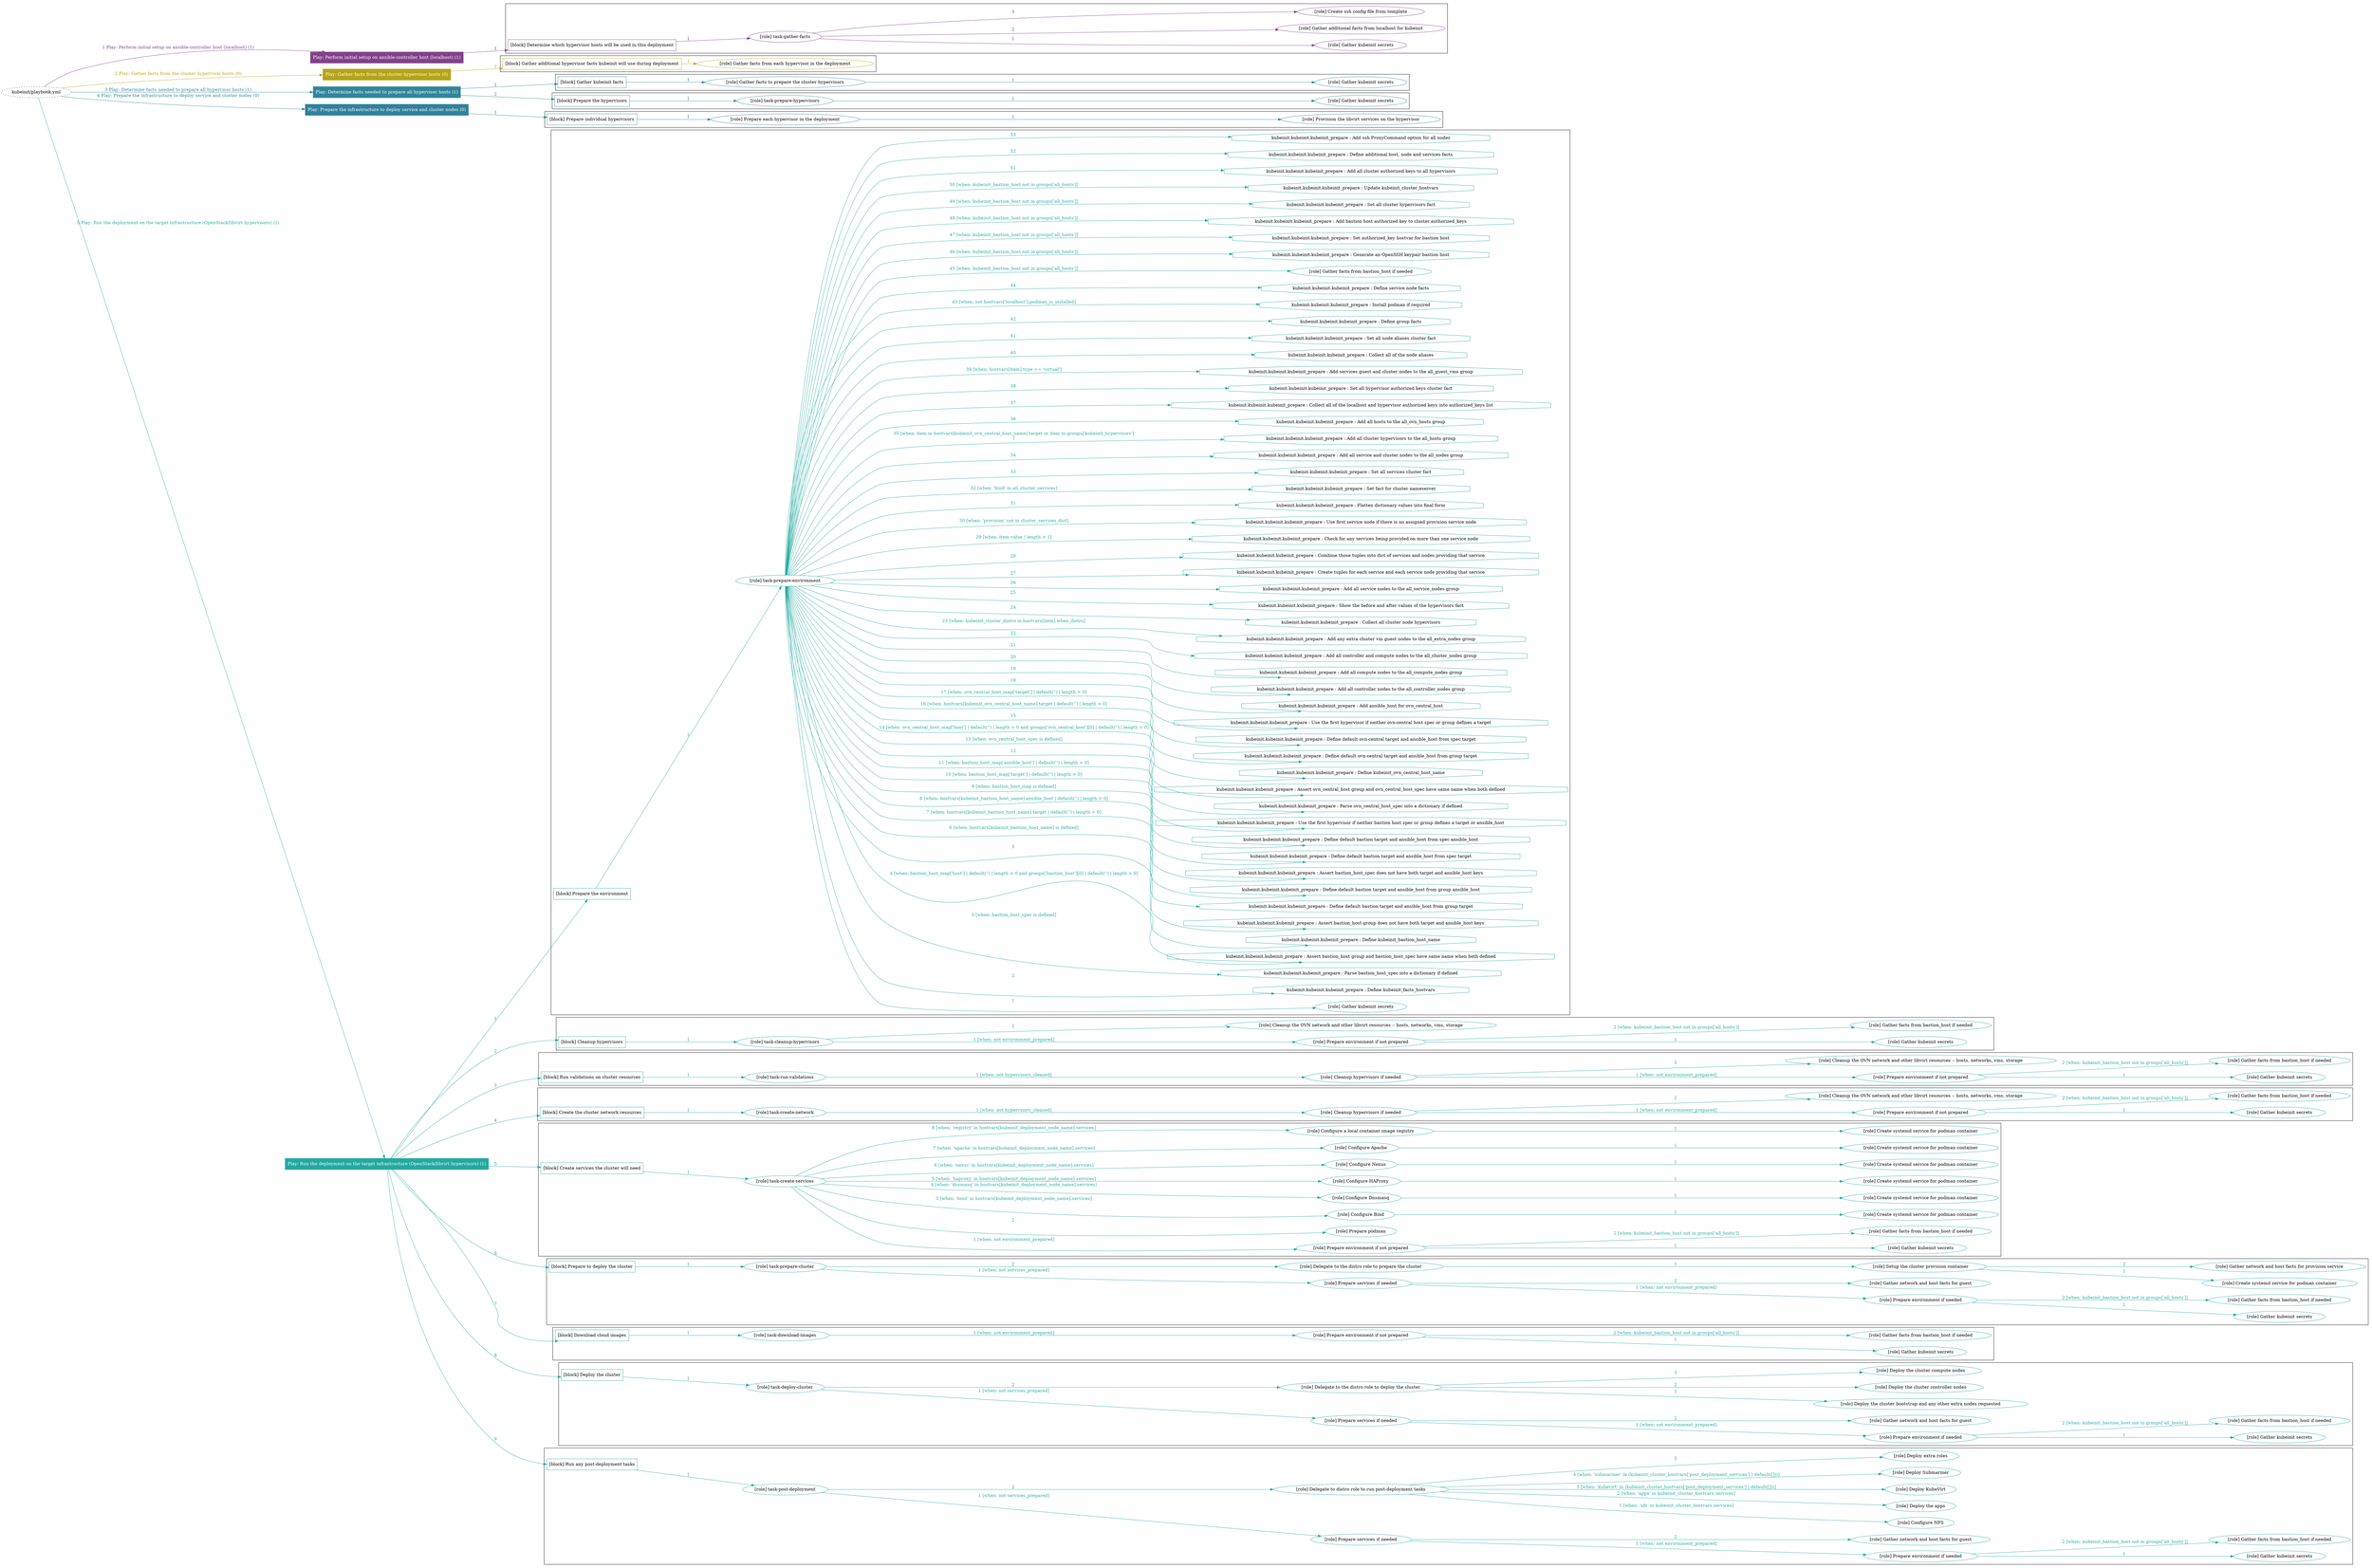 digraph {
	graph [concentrate=true ordering=in rankdir=LR ratio=fill]
	edge [esep=5 sep=10]
	"kubeinit/playbook.yml" [URL="/home/runner/work/kubeinit/kubeinit/kubeinit/playbook.yml" id=playbook_642bbb9d style=dotted]
	"kubeinit/playbook.yml" -> play_bdf9e845 [label="1 Play: Perform initial setup on ansible-controller host (localhost) (1)" color="#81428a" fontcolor="#81428a" id=edge_play_bdf9e845 labeltooltip="1 Play: Perform initial setup on ansible-controller host (localhost) (1)" tooltip="1 Play: Perform initial setup on ansible-controller host (localhost) (1)"]
	subgraph "Play: Perform initial setup on ansible-controller host (localhost) (1)" {
		play_bdf9e845 [label="Play: Perform initial setup on ansible-controller host (localhost) (1)" URL="/home/runner/work/kubeinit/kubeinit/kubeinit/playbook.yml" color="#81428a" fontcolor="#ffffff" id=play_bdf9e845 shape=box style=filled tooltip=localhost]
		play_bdf9e845 -> block_13d77440 [label=1 color="#81428a" fontcolor="#81428a" id=edge_block_13d77440 labeltooltip=1 tooltip=1]
		subgraph cluster_block_13d77440 {
			block_13d77440 [label="[block] Determine which hypervisor hosts will be used in this deployment" URL="/home/runner/work/kubeinit/kubeinit/kubeinit/playbook.yml" color="#81428a" id=block_13d77440 labeltooltip="Determine which hypervisor hosts will be used in this deployment" shape=box tooltip="Determine which hypervisor hosts will be used in this deployment"]
			block_13d77440 -> role_4585885a [label="1 " color="#81428a" fontcolor="#81428a" id=edge_role_4585885a labeltooltip="1 " tooltip="1 "]
			subgraph "task-gather-facts" {
				role_4585885a [label="[role] task-gather-facts" URL="/home/runner/work/kubeinit/kubeinit/kubeinit/playbook.yml" color="#81428a" id=role_4585885a tooltip="task-gather-facts"]
				role_4585885a -> role_29065dd2 [label="1 " color="#81428a" fontcolor="#81428a" id=edge_role_29065dd2 labeltooltip="1 " tooltip="1 "]
				subgraph "Gather kubeinit secrets" {
					role_29065dd2 [label="[role] Gather kubeinit secrets" URL="/home/runner/.ansible/collections/ansible_collections/kubeinit/kubeinit/roles/kubeinit_prepare/tasks/build_hypervisors_group.yml" color="#81428a" id=role_29065dd2 tooltip="Gather kubeinit secrets"]
				}
				role_4585885a -> role_ed642869 [label="2 " color="#81428a" fontcolor="#81428a" id=edge_role_ed642869 labeltooltip="2 " tooltip="2 "]
				subgraph "Gather additional facts from localhost for kubeinit" {
					role_ed642869 [label="[role] Gather additional facts from localhost for kubeinit" URL="/home/runner/.ansible/collections/ansible_collections/kubeinit/kubeinit/roles/kubeinit_prepare/tasks/build_hypervisors_group.yml" color="#81428a" id=role_ed642869 tooltip="Gather additional facts from localhost for kubeinit"]
				}
				role_4585885a -> role_341a743d [label="3 " color="#81428a" fontcolor="#81428a" id=edge_role_341a743d labeltooltip="3 " tooltip="3 "]
				subgraph "Create ssh config file from template" {
					role_341a743d [label="[role] Create ssh config file from template" URL="/home/runner/.ansible/collections/ansible_collections/kubeinit/kubeinit/roles/kubeinit_prepare/tasks/build_hypervisors_group.yml" color="#81428a" id=role_341a743d tooltip="Create ssh config file from template"]
				}
			}
		}
	}
	"kubeinit/playbook.yml" -> play_5c97717b [label="2 Play: Gather facts from the cluster hypervisor hosts (0)" color="#b5a517" fontcolor="#b5a517" id=edge_play_5c97717b labeltooltip="2 Play: Gather facts from the cluster hypervisor hosts (0)" tooltip="2 Play: Gather facts from the cluster hypervisor hosts (0)"]
	subgraph "Play: Gather facts from the cluster hypervisor hosts (0)" {
		play_5c97717b [label="Play: Gather facts from the cluster hypervisor hosts (0)" URL="/home/runner/work/kubeinit/kubeinit/kubeinit/playbook.yml" color="#b5a517" fontcolor="#ffffff" id=play_5c97717b shape=box style=filled tooltip="Play: Gather facts from the cluster hypervisor hosts (0)"]
		play_5c97717b -> block_d46df6bc [label=1 color="#b5a517" fontcolor="#b5a517" id=edge_block_d46df6bc labeltooltip=1 tooltip=1]
		subgraph cluster_block_d46df6bc {
			block_d46df6bc [label="[block] Gather additional hypervisor facts kubeinit will use during deployment" URL="/home/runner/work/kubeinit/kubeinit/kubeinit/playbook.yml" color="#b5a517" id=block_d46df6bc labeltooltip="Gather additional hypervisor facts kubeinit will use during deployment" shape=box tooltip="Gather additional hypervisor facts kubeinit will use during deployment"]
			block_d46df6bc -> role_a479df21 [label="1 " color="#b5a517" fontcolor="#b5a517" id=edge_role_a479df21 labeltooltip="1 " tooltip="1 "]
			subgraph "Gather facts from each hypervisor in the deployment" {
				role_a479df21 [label="[role] Gather facts from each hypervisor in the deployment" URL="/home/runner/work/kubeinit/kubeinit/kubeinit/playbook.yml" color="#b5a517" id=role_a479df21 tooltip="Gather facts from each hypervisor in the deployment"]
			}
		}
	}
	"kubeinit/playbook.yml" -> play_e69b6135 [label="3 Play: Determine facts needed to prepare all hypervisor hosts (1)" color="#30869c" fontcolor="#30869c" id=edge_play_e69b6135 labeltooltip="3 Play: Determine facts needed to prepare all hypervisor hosts (1)" tooltip="3 Play: Determine facts needed to prepare all hypervisor hosts (1)"]
	subgraph "Play: Determine facts needed to prepare all hypervisor hosts (1)" {
		play_e69b6135 [label="Play: Determine facts needed to prepare all hypervisor hosts (1)" URL="/home/runner/work/kubeinit/kubeinit/kubeinit/playbook.yml" color="#30869c" fontcolor="#ffffff" id=play_e69b6135 shape=box style=filled tooltip=localhost]
		play_e69b6135 -> block_f4922b6d [label=1 color="#30869c" fontcolor="#30869c" id=edge_block_f4922b6d labeltooltip=1 tooltip=1]
		subgraph cluster_block_f4922b6d {
			block_f4922b6d [label="[block] Gather kubeinit facts" URL="/home/runner/work/kubeinit/kubeinit/kubeinit/playbook.yml" color="#30869c" id=block_f4922b6d labeltooltip="Gather kubeinit facts" shape=box tooltip="Gather kubeinit facts"]
			block_f4922b6d -> role_738c7cc4 [label="1 " color="#30869c" fontcolor="#30869c" id=edge_role_738c7cc4 labeltooltip="1 " tooltip="1 "]
			subgraph "Gather facts to prepare the cluster hypervisors" {
				role_738c7cc4 [label="[role] Gather facts to prepare the cluster hypervisors" URL="/home/runner/work/kubeinit/kubeinit/kubeinit/playbook.yml" color="#30869c" id=role_738c7cc4 tooltip="Gather facts to prepare the cluster hypervisors"]
				role_738c7cc4 -> role_021d78e9 [label="1 " color="#30869c" fontcolor="#30869c" id=edge_role_021d78e9 labeltooltip="1 " tooltip="1 "]
				subgraph "Gather kubeinit secrets" {
					role_021d78e9 [label="[role] Gather kubeinit secrets" URL="/home/runner/.ansible/collections/ansible_collections/kubeinit/kubeinit/roles/kubeinit_prepare/tasks/gather_kubeinit_facts.yml" color="#30869c" id=role_021d78e9 tooltip="Gather kubeinit secrets"]
				}
			}
		}
		play_e69b6135 -> block_8931de94 [label=2 color="#30869c" fontcolor="#30869c" id=edge_block_8931de94 labeltooltip=2 tooltip=2]
		subgraph cluster_block_8931de94 {
			block_8931de94 [label="[block] Prepare the hypervisors" URL="/home/runner/work/kubeinit/kubeinit/kubeinit/playbook.yml" color="#30869c" id=block_8931de94 labeltooltip="Prepare the hypervisors" shape=box tooltip="Prepare the hypervisors"]
			block_8931de94 -> role_a243bd92 [label="1 " color="#30869c" fontcolor="#30869c" id=edge_role_a243bd92 labeltooltip="1 " tooltip="1 "]
			subgraph "task-prepare-hypervisors" {
				role_a243bd92 [label="[role] task-prepare-hypervisors" URL="/home/runner/work/kubeinit/kubeinit/kubeinit/playbook.yml" color="#30869c" id=role_a243bd92 tooltip="task-prepare-hypervisors"]
				role_a243bd92 -> role_1cb56dde [label="1 " color="#30869c" fontcolor="#30869c" id=edge_role_1cb56dde labeltooltip="1 " tooltip="1 "]
				subgraph "Gather kubeinit secrets" {
					role_1cb56dde [label="[role] Gather kubeinit secrets" URL="/home/runner/.ansible/collections/ansible_collections/kubeinit/kubeinit/roles/kubeinit_prepare/tasks/gather_kubeinit_facts.yml" color="#30869c" id=role_1cb56dde tooltip="Gather kubeinit secrets"]
				}
			}
		}
	}
	"kubeinit/playbook.yml" -> play_82a3a659 [label="4 Play: Prepare the infrastructure to deploy service and cluster nodes (0)" color="#31819b" fontcolor="#31819b" id=edge_play_82a3a659 labeltooltip="4 Play: Prepare the infrastructure to deploy service and cluster nodes (0)" tooltip="4 Play: Prepare the infrastructure to deploy service and cluster nodes (0)"]
	subgraph "Play: Prepare the infrastructure to deploy service and cluster nodes (0)" {
		play_82a3a659 [label="Play: Prepare the infrastructure to deploy service and cluster nodes (0)" URL="/home/runner/work/kubeinit/kubeinit/kubeinit/playbook.yml" color="#31819b" fontcolor="#ffffff" id=play_82a3a659 shape=box style=filled tooltip="Play: Prepare the infrastructure to deploy service and cluster nodes (0)"]
		play_82a3a659 -> block_0bf7f23c [label=1 color="#31819b" fontcolor="#31819b" id=edge_block_0bf7f23c labeltooltip=1 tooltip=1]
		subgraph cluster_block_0bf7f23c {
			block_0bf7f23c [label="[block] Prepare individual hypervisors" URL="/home/runner/work/kubeinit/kubeinit/kubeinit/playbook.yml" color="#31819b" id=block_0bf7f23c labeltooltip="Prepare individual hypervisors" shape=box tooltip="Prepare individual hypervisors"]
			block_0bf7f23c -> role_682e505e [label="1 " color="#31819b" fontcolor="#31819b" id=edge_role_682e505e labeltooltip="1 " tooltip="1 "]
			subgraph "Prepare each hypervisor in the deployment" {
				role_682e505e [label="[role] Prepare each hypervisor in the deployment" URL="/home/runner/work/kubeinit/kubeinit/kubeinit/playbook.yml" color="#31819b" id=role_682e505e tooltip="Prepare each hypervisor in the deployment"]
				role_682e505e -> role_a2323f25 [label="1 " color="#31819b" fontcolor="#31819b" id=edge_role_a2323f25 labeltooltip="1 " tooltip="1 "]
				subgraph "Provision the libvirt services on the hypervisor" {
					role_a2323f25 [label="[role] Provision the libvirt services on the hypervisor" URL="/home/runner/.ansible/collections/ansible_collections/kubeinit/kubeinit/roles/kubeinit_prepare/tasks/prepare_hypervisor.yml" color="#31819b" id=role_a2323f25 tooltip="Provision the libvirt services on the hypervisor"]
				}
			}
		}
	}
	"kubeinit/playbook.yml" -> play_51f145b2 [label="5 Play: Run the deployment on the target infrastructure (OpenStack/libvirt hypervisors) (1)" color="#23a99f" fontcolor="#23a99f" id=edge_play_51f145b2 labeltooltip="5 Play: Run the deployment on the target infrastructure (OpenStack/libvirt hypervisors) (1)" tooltip="5 Play: Run the deployment on the target infrastructure (OpenStack/libvirt hypervisors) (1)"]
	subgraph "Play: Run the deployment on the target infrastructure (OpenStack/libvirt hypervisors) (1)" {
		play_51f145b2 [label="Play: Run the deployment on the target infrastructure (OpenStack/libvirt hypervisors) (1)" URL="/home/runner/work/kubeinit/kubeinit/kubeinit/playbook.yml" color="#23a99f" fontcolor="#ffffff" id=play_51f145b2 shape=box style=filled tooltip=localhost]
		play_51f145b2 -> block_fb057db8 [label=1 color="#23a99f" fontcolor="#23a99f" id=edge_block_fb057db8 labeltooltip=1 tooltip=1]
		subgraph cluster_block_fb057db8 {
			block_fb057db8 [label="[block] Prepare the environment" URL="/home/runner/work/kubeinit/kubeinit/kubeinit/playbook.yml" color="#23a99f" id=block_fb057db8 labeltooltip="Prepare the environment" shape=box tooltip="Prepare the environment"]
			block_fb057db8 -> role_56c515d8 [label="1 " color="#23a99f" fontcolor="#23a99f" id=edge_role_56c515d8 labeltooltip="1 " tooltip="1 "]
			subgraph "task-prepare-environment" {
				role_56c515d8 [label="[role] task-prepare-environment" URL="/home/runner/work/kubeinit/kubeinit/kubeinit/playbook.yml" color="#23a99f" id=role_56c515d8 tooltip="task-prepare-environment"]
				role_56c515d8 -> role_373dc1c7 [label="1 " color="#23a99f" fontcolor="#23a99f" id=edge_role_373dc1c7 labeltooltip="1 " tooltip="1 "]
				subgraph "Gather kubeinit secrets" {
					role_373dc1c7 [label="[role] Gather kubeinit secrets" URL="/home/runner/.ansible/collections/ansible_collections/kubeinit/kubeinit/roles/kubeinit_prepare/tasks/gather_kubeinit_facts.yml" color="#23a99f" id=role_373dc1c7 tooltip="Gather kubeinit secrets"]
				}
				task_36372301 [label="kubeinit.kubeinit.kubeinit_prepare : Define kubeinit_facts_hostvars" URL="/home/runner/.ansible/collections/ansible_collections/kubeinit/kubeinit/roles/kubeinit_prepare/tasks/main.yml" color="#23a99f" id=task_36372301 shape=octagon tooltip="kubeinit.kubeinit.kubeinit_prepare : Define kubeinit_facts_hostvars"]
				role_56c515d8 -> task_36372301 [label="2 " color="#23a99f" fontcolor="#23a99f" id=edge_task_36372301 labeltooltip="2 " tooltip="2 "]
				task_10bc6866 [label="kubeinit.kubeinit.kubeinit_prepare : Parse bastion_host_spec into a dictionary if defined" URL="/home/runner/.ansible/collections/ansible_collections/kubeinit/kubeinit/roles/kubeinit_prepare/tasks/main.yml" color="#23a99f" id=task_10bc6866 shape=octagon tooltip="kubeinit.kubeinit.kubeinit_prepare : Parse bastion_host_spec into a dictionary if defined"]
				role_56c515d8 -> task_10bc6866 [label="3 [when: bastion_host_spec is defined]" color="#23a99f" fontcolor="#23a99f" id=edge_task_10bc6866 labeltooltip="3 [when: bastion_host_spec is defined]" tooltip="3 [when: bastion_host_spec is defined]"]
				task_d8a56ebf [label="kubeinit.kubeinit.kubeinit_prepare : Assert bastion_host group and bastion_host_spec have same name when both defined" URL="/home/runner/.ansible/collections/ansible_collections/kubeinit/kubeinit/roles/kubeinit_prepare/tasks/main.yml" color="#23a99f" id=task_d8a56ebf shape=octagon tooltip="kubeinit.kubeinit.kubeinit_prepare : Assert bastion_host group and bastion_host_spec have same name when both defined"]
				role_56c515d8 -> task_d8a56ebf [label="4 [when: bastion_host_map['host'] | default('') | length > 0 and groups['bastion_host'][0] | default('') | length > 0]" color="#23a99f" fontcolor="#23a99f" id=edge_task_d8a56ebf labeltooltip="4 [when: bastion_host_map['host'] | default('') | length > 0 and groups['bastion_host'][0] | default('') | length > 0]" tooltip="4 [when: bastion_host_map['host'] | default('') | length > 0 and groups['bastion_host'][0] | default('') | length > 0]"]
				task_fe72ce98 [label="kubeinit.kubeinit.kubeinit_prepare : Define kubeinit_bastion_host_name" URL="/home/runner/.ansible/collections/ansible_collections/kubeinit/kubeinit/roles/kubeinit_prepare/tasks/main.yml" color="#23a99f" id=task_fe72ce98 shape=octagon tooltip="kubeinit.kubeinit.kubeinit_prepare : Define kubeinit_bastion_host_name"]
				role_56c515d8 -> task_fe72ce98 [label="5 " color="#23a99f" fontcolor="#23a99f" id=edge_task_fe72ce98 labeltooltip="5 " tooltip="5 "]
				task_a50c9d40 [label="kubeinit.kubeinit.kubeinit_prepare : Assert bastion_host group does not have both target and ansible_host keys" URL="/home/runner/.ansible/collections/ansible_collections/kubeinit/kubeinit/roles/kubeinit_prepare/tasks/main.yml" color="#23a99f" id=task_a50c9d40 shape=octagon tooltip="kubeinit.kubeinit.kubeinit_prepare : Assert bastion_host group does not have both target and ansible_host keys"]
				role_56c515d8 -> task_a50c9d40 [label="6 [when: hostvars[kubeinit_bastion_host_name] is defined]" color="#23a99f" fontcolor="#23a99f" id=edge_task_a50c9d40 labeltooltip="6 [when: hostvars[kubeinit_bastion_host_name] is defined]" tooltip="6 [when: hostvars[kubeinit_bastion_host_name] is defined]"]
				task_b3770a00 [label="kubeinit.kubeinit.kubeinit_prepare : Define default bastion target and ansible_host from group target" URL="/home/runner/.ansible/collections/ansible_collections/kubeinit/kubeinit/roles/kubeinit_prepare/tasks/main.yml" color="#23a99f" id=task_b3770a00 shape=octagon tooltip="kubeinit.kubeinit.kubeinit_prepare : Define default bastion target and ansible_host from group target"]
				role_56c515d8 -> task_b3770a00 [label="7 [when: hostvars[kubeinit_bastion_host_name].target | default('') | length > 0]" color="#23a99f" fontcolor="#23a99f" id=edge_task_b3770a00 labeltooltip="7 [when: hostvars[kubeinit_bastion_host_name].target | default('') | length > 0]" tooltip="7 [when: hostvars[kubeinit_bastion_host_name].target | default('') | length > 0]"]
				task_fd9b1c89 [label="kubeinit.kubeinit.kubeinit_prepare : Define default bastion target and ansible_host from group ansible_host" URL="/home/runner/.ansible/collections/ansible_collections/kubeinit/kubeinit/roles/kubeinit_prepare/tasks/main.yml" color="#23a99f" id=task_fd9b1c89 shape=octagon tooltip="kubeinit.kubeinit.kubeinit_prepare : Define default bastion target and ansible_host from group ansible_host"]
				role_56c515d8 -> task_fd9b1c89 [label="8 [when: hostvars[kubeinit_bastion_host_name].ansible_host | default('') | length > 0]" color="#23a99f" fontcolor="#23a99f" id=edge_task_fd9b1c89 labeltooltip="8 [when: hostvars[kubeinit_bastion_host_name].ansible_host | default('') | length > 0]" tooltip="8 [when: hostvars[kubeinit_bastion_host_name].ansible_host | default('') | length > 0]"]
				task_917d5db4 [label="kubeinit.kubeinit.kubeinit_prepare : Assert bastion_host_spec does not have both target and ansible_host keys" URL="/home/runner/.ansible/collections/ansible_collections/kubeinit/kubeinit/roles/kubeinit_prepare/tasks/main.yml" color="#23a99f" id=task_917d5db4 shape=octagon tooltip="kubeinit.kubeinit.kubeinit_prepare : Assert bastion_host_spec does not have both target and ansible_host keys"]
				role_56c515d8 -> task_917d5db4 [label="9 [when: bastion_host_map is defined]" color="#23a99f" fontcolor="#23a99f" id=edge_task_917d5db4 labeltooltip="9 [when: bastion_host_map is defined]" tooltip="9 [when: bastion_host_map is defined]"]
				task_a522f687 [label="kubeinit.kubeinit.kubeinit_prepare : Define default bastion target and ansible_host from spec target" URL="/home/runner/.ansible/collections/ansible_collections/kubeinit/kubeinit/roles/kubeinit_prepare/tasks/main.yml" color="#23a99f" id=task_a522f687 shape=octagon tooltip="kubeinit.kubeinit.kubeinit_prepare : Define default bastion target and ansible_host from spec target"]
				role_56c515d8 -> task_a522f687 [label="10 [when: bastion_host_map['target'] | default('') | length > 0]" color="#23a99f" fontcolor="#23a99f" id=edge_task_a522f687 labeltooltip="10 [when: bastion_host_map['target'] | default('') | length > 0]" tooltip="10 [when: bastion_host_map['target'] | default('') | length > 0]"]
				task_9327a64f [label="kubeinit.kubeinit.kubeinit_prepare : Define default bastion target and ansible_host from spec ansible_host" URL="/home/runner/.ansible/collections/ansible_collections/kubeinit/kubeinit/roles/kubeinit_prepare/tasks/main.yml" color="#23a99f" id=task_9327a64f shape=octagon tooltip="kubeinit.kubeinit.kubeinit_prepare : Define default bastion target and ansible_host from spec ansible_host"]
				role_56c515d8 -> task_9327a64f [label="11 [when: bastion_host_map['ansible_host'] | default('') | length > 0]" color="#23a99f" fontcolor="#23a99f" id=edge_task_9327a64f labeltooltip="11 [when: bastion_host_map['ansible_host'] | default('') | length > 0]" tooltip="11 [when: bastion_host_map['ansible_host'] | default('') | length > 0]"]
				task_0e6cd780 [label="kubeinit.kubeinit.kubeinit_prepare : Use the first hypervisor if neither bastion host spec or group defines a target or ansible_host" URL="/home/runner/.ansible/collections/ansible_collections/kubeinit/kubeinit/roles/kubeinit_prepare/tasks/main.yml" color="#23a99f" id=task_0e6cd780 shape=octagon tooltip="kubeinit.kubeinit.kubeinit_prepare : Use the first hypervisor if neither bastion host spec or group defines a target or ansible_host"]
				role_56c515d8 -> task_0e6cd780 [label="12 " color="#23a99f" fontcolor="#23a99f" id=edge_task_0e6cd780 labeltooltip="12 " tooltip="12 "]
				task_1432c1f2 [label="kubeinit.kubeinit.kubeinit_prepare : Parse ovn_central_host_spec into a dictionary if defined" URL="/home/runner/.ansible/collections/ansible_collections/kubeinit/kubeinit/roles/kubeinit_prepare/tasks/main.yml" color="#23a99f" id=task_1432c1f2 shape=octagon tooltip="kubeinit.kubeinit.kubeinit_prepare : Parse ovn_central_host_spec into a dictionary if defined"]
				role_56c515d8 -> task_1432c1f2 [label="13 [when: ovn_central_host_spec is defined]" color="#23a99f" fontcolor="#23a99f" id=edge_task_1432c1f2 labeltooltip="13 [when: ovn_central_host_spec is defined]" tooltip="13 [when: ovn_central_host_spec is defined]"]
				task_da6408c3 [label="kubeinit.kubeinit.kubeinit_prepare : Assert ovn_central_host group and ovn_central_host_spec have same name when both defined" URL="/home/runner/.ansible/collections/ansible_collections/kubeinit/kubeinit/roles/kubeinit_prepare/tasks/main.yml" color="#23a99f" id=task_da6408c3 shape=octagon tooltip="kubeinit.kubeinit.kubeinit_prepare : Assert ovn_central_host group and ovn_central_host_spec have same name when both defined"]
				role_56c515d8 -> task_da6408c3 [label="14 [when: ovn_central_host_map['host'] | default('') | length > 0 and groups['ovn_central_host'][0] | default('') | length > 0]" color="#23a99f" fontcolor="#23a99f" id=edge_task_da6408c3 labeltooltip="14 [when: ovn_central_host_map['host'] | default('') | length > 0 and groups['ovn_central_host'][0] | default('') | length > 0]" tooltip="14 [when: ovn_central_host_map['host'] | default('') | length > 0 and groups['ovn_central_host'][0] | default('') | length > 0]"]
				task_0ae09982 [label="kubeinit.kubeinit.kubeinit_prepare : Define kubeinit_ovn_central_host_name" URL="/home/runner/.ansible/collections/ansible_collections/kubeinit/kubeinit/roles/kubeinit_prepare/tasks/main.yml" color="#23a99f" id=task_0ae09982 shape=octagon tooltip="kubeinit.kubeinit.kubeinit_prepare : Define kubeinit_ovn_central_host_name"]
				role_56c515d8 -> task_0ae09982 [label="15 " color="#23a99f" fontcolor="#23a99f" id=edge_task_0ae09982 labeltooltip="15 " tooltip="15 "]
				task_d9ccd795 [label="kubeinit.kubeinit.kubeinit_prepare : Define default ovn-central target and ansible_host from group target" URL="/home/runner/.ansible/collections/ansible_collections/kubeinit/kubeinit/roles/kubeinit_prepare/tasks/main.yml" color="#23a99f" id=task_d9ccd795 shape=octagon tooltip="kubeinit.kubeinit.kubeinit_prepare : Define default ovn-central target and ansible_host from group target"]
				role_56c515d8 -> task_d9ccd795 [label="16 [when: hostvars[kubeinit_ovn_central_host_name].target | default('') | length > 0]" color="#23a99f" fontcolor="#23a99f" id=edge_task_d9ccd795 labeltooltip="16 [when: hostvars[kubeinit_ovn_central_host_name].target | default('') | length > 0]" tooltip="16 [when: hostvars[kubeinit_ovn_central_host_name].target | default('') | length > 0]"]
				task_8da9001e [label="kubeinit.kubeinit.kubeinit_prepare : Define default ovn-central target and ansible_host from spec target" URL="/home/runner/.ansible/collections/ansible_collections/kubeinit/kubeinit/roles/kubeinit_prepare/tasks/main.yml" color="#23a99f" id=task_8da9001e shape=octagon tooltip="kubeinit.kubeinit.kubeinit_prepare : Define default ovn-central target and ansible_host from spec target"]
				role_56c515d8 -> task_8da9001e [label="17 [when: ovn_central_host_map['target'] | default('') | length > 0]" color="#23a99f" fontcolor="#23a99f" id=edge_task_8da9001e labeltooltip="17 [when: ovn_central_host_map['target'] | default('') | length > 0]" tooltip="17 [when: ovn_central_host_map['target'] | default('') | length > 0]"]
				task_77ef1d25 [label="kubeinit.kubeinit.kubeinit_prepare : Use the first hypervisor if neither ovn-central host spec or group defines a target" URL="/home/runner/.ansible/collections/ansible_collections/kubeinit/kubeinit/roles/kubeinit_prepare/tasks/main.yml" color="#23a99f" id=task_77ef1d25 shape=octagon tooltip="kubeinit.kubeinit.kubeinit_prepare : Use the first hypervisor if neither ovn-central host spec or group defines a target"]
				role_56c515d8 -> task_77ef1d25 [label="18 " color="#23a99f" fontcolor="#23a99f" id=edge_task_77ef1d25 labeltooltip="18 " tooltip="18 "]
				task_1a531ced [label="kubeinit.kubeinit.kubeinit_prepare : Add ansible_host for ovn_central_host" URL="/home/runner/.ansible/collections/ansible_collections/kubeinit/kubeinit/roles/kubeinit_prepare/tasks/main.yml" color="#23a99f" id=task_1a531ced shape=octagon tooltip="kubeinit.kubeinit.kubeinit_prepare : Add ansible_host for ovn_central_host"]
				role_56c515d8 -> task_1a531ced [label="19 " color="#23a99f" fontcolor="#23a99f" id=edge_task_1a531ced labeltooltip="19 " tooltip="19 "]
				task_809298ed [label="kubeinit.kubeinit.kubeinit_prepare : Add all controller nodes to the all_controller_nodes group" URL="/home/runner/.ansible/collections/ansible_collections/kubeinit/kubeinit/roles/kubeinit_prepare/tasks/prepare_groups.yml" color="#23a99f" id=task_809298ed shape=octagon tooltip="kubeinit.kubeinit.kubeinit_prepare : Add all controller nodes to the all_controller_nodes group"]
				role_56c515d8 -> task_809298ed [label="20 " color="#23a99f" fontcolor="#23a99f" id=edge_task_809298ed labeltooltip="20 " tooltip="20 "]
				task_273d1865 [label="kubeinit.kubeinit.kubeinit_prepare : Add all compute nodes to the all_compute_nodes group" URL="/home/runner/.ansible/collections/ansible_collections/kubeinit/kubeinit/roles/kubeinit_prepare/tasks/prepare_groups.yml" color="#23a99f" id=task_273d1865 shape=octagon tooltip="kubeinit.kubeinit.kubeinit_prepare : Add all compute nodes to the all_compute_nodes group"]
				role_56c515d8 -> task_273d1865 [label="21 " color="#23a99f" fontcolor="#23a99f" id=edge_task_273d1865 labeltooltip="21 " tooltip="21 "]
				task_d37db4e7 [label="kubeinit.kubeinit.kubeinit_prepare : Add all controller and compute nodes to the all_cluster_nodes group" URL="/home/runner/.ansible/collections/ansible_collections/kubeinit/kubeinit/roles/kubeinit_prepare/tasks/prepare_groups.yml" color="#23a99f" id=task_d37db4e7 shape=octagon tooltip="kubeinit.kubeinit.kubeinit_prepare : Add all controller and compute nodes to the all_cluster_nodes group"]
				role_56c515d8 -> task_d37db4e7 [label="22 " color="#23a99f" fontcolor="#23a99f" id=edge_task_d37db4e7 labeltooltip="22 " tooltip="22 "]
				task_176fe359 [label="kubeinit.kubeinit.kubeinit_prepare : Add any extra cluster vm guest nodes to the all_extra_nodes group" URL="/home/runner/.ansible/collections/ansible_collections/kubeinit/kubeinit/roles/kubeinit_prepare/tasks/prepare_groups.yml" color="#23a99f" id=task_176fe359 shape=octagon tooltip="kubeinit.kubeinit.kubeinit_prepare : Add any extra cluster vm guest nodes to the all_extra_nodes group"]
				role_56c515d8 -> task_176fe359 [label="23 [when: kubeinit_cluster_distro in hostvars[item].when_distro]" color="#23a99f" fontcolor="#23a99f" id=edge_task_176fe359 labeltooltip="23 [when: kubeinit_cluster_distro in hostvars[item].when_distro]" tooltip="23 [when: kubeinit_cluster_distro in hostvars[item].when_distro]"]
				task_f23c686c [label="kubeinit.kubeinit.kubeinit_prepare : Collect all cluster node hypervisors" URL="/home/runner/.ansible/collections/ansible_collections/kubeinit/kubeinit/roles/kubeinit_prepare/tasks/prepare_groups.yml" color="#23a99f" id=task_f23c686c shape=octagon tooltip="kubeinit.kubeinit.kubeinit_prepare : Collect all cluster node hypervisors"]
				role_56c515d8 -> task_f23c686c [label="24 " color="#23a99f" fontcolor="#23a99f" id=edge_task_f23c686c labeltooltip="24 " tooltip="24 "]
				task_098fa6d5 [label="kubeinit.kubeinit.kubeinit_prepare : Show the before and after values of the hypervisors fact" URL="/home/runner/.ansible/collections/ansible_collections/kubeinit/kubeinit/roles/kubeinit_prepare/tasks/prepare_groups.yml" color="#23a99f" id=task_098fa6d5 shape=octagon tooltip="kubeinit.kubeinit.kubeinit_prepare : Show the before and after values of the hypervisors fact"]
				role_56c515d8 -> task_098fa6d5 [label="25 " color="#23a99f" fontcolor="#23a99f" id=edge_task_098fa6d5 labeltooltip="25 " tooltip="25 "]
				task_d701c594 [label="kubeinit.kubeinit.kubeinit_prepare : Add all service nodes to the all_service_nodes group" URL="/home/runner/.ansible/collections/ansible_collections/kubeinit/kubeinit/roles/kubeinit_prepare/tasks/prepare_groups.yml" color="#23a99f" id=task_d701c594 shape=octagon tooltip="kubeinit.kubeinit.kubeinit_prepare : Add all service nodes to the all_service_nodes group"]
				role_56c515d8 -> task_d701c594 [label="26 " color="#23a99f" fontcolor="#23a99f" id=edge_task_d701c594 labeltooltip="26 " tooltip="26 "]
				task_b178bf17 [label="kubeinit.kubeinit.kubeinit_prepare : Create tuples for each service and each service node providing that service" URL="/home/runner/.ansible/collections/ansible_collections/kubeinit/kubeinit/roles/kubeinit_prepare/tasks/prepare_groups.yml" color="#23a99f" id=task_b178bf17 shape=octagon tooltip="kubeinit.kubeinit.kubeinit_prepare : Create tuples for each service and each service node providing that service"]
				role_56c515d8 -> task_b178bf17 [label="27 " color="#23a99f" fontcolor="#23a99f" id=edge_task_b178bf17 labeltooltip="27 " tooltip="27 "]
				task_89743a4d [label="kubeinit.kubeinit.kubeinit_prepare : Combine those tuples into dict of services and nodes providing that service" URL="/home/runner/.ansible/collections/ansible_collections/kubeinit/kubeinit/roles/kubeinit_prepare/tasks/prepare_groups.yml" color="#23a99f" id=task_89743a4d shape=octagon tooltip="kubeinit.kubeinit.kubeinit_prepare : Combine those tuples into dict of services and nodes providing that service"]
				role_56c515d8 -> task_89743a4d [label="28 " color="#23a99f" fontcolor="#23a99f" id=edge_task_89743a4d labeltooltip="28 " tooltip="28 "]
				task_939bdb6b [label="kubeinit.kubeinit.kubeinit_prepare : Check for any services being provided on more than one service node" URL="/home/runner/.ansible/collections/ansible_collections/kubeinit/kubeinit/roles/kubeinit_prepare/tasks/prepare_groups.yml" color="#23a99f" id=task_939bdb6b shape=octagon tooltip="kubeinit.kubeinit.kubeinit_prepare : Check for any services being provided on more than one service node"]
				role_56c515d8 -> task_939bdb6b [label="29 [when: item.value | length > 1]" color="#23a99f" fontcolor="#23a99f" id=edge_task_939bdb6b labeltooltip="29 [when: item.value | length > 1]" tooltip="29 [when: item.value | length > 1]"]
				task_fa423f27 [label="kubeinit.kubeinit.kubeinit_prepare : Use first service node if there is no assigned provision service node" URL="/home/runner/.ansible/collections/ansible_collections/kubeinit/kubeinit/roles/kubeinit_prepare/tasks/prepare_groups.yml" color="#23a99f" id=task_fa423f27 shape=octagon tooltip="kubeinit.kubeinit.kubeinit_prepare : Use first service node if there is no assigned provision service node"]
				role_56c515d8 -> task_fa423f27 [label="30 [when: 'provision' not in cluster_services_dict]" color="#23a99f" fontcolor="#23a99f" id=edge_task_fa423f27 labeltooltip="30 [when: 'provision' not in cluster_services_dict]" tooltip="30 [when: 'provision' not in cluster_services_dict]"]
				task_6aa341ce [label="kubeinit.kubeinit.kubeinit_prepare : Flatten dictionary values into final form" URL="/home/runner/.ansible/collections/ansible_collections/kubeinit/kubeinit/roles/kubeinit_prepare/tasks/prepare_groups.yml" color="#23a99f" id=task_6aa341ce shape=octagon tooltip="kubeinit.kubeinit.kubeinit_prepare : Flatten dictionary values into final form"]
				role_56c515d8 -> task_6aa341ce [label="31 " color="#23a99f" fontcolor="#23a99f" id=edge_task_6aa341ce labeltooltip="31 " tooltip="31 "]
				task_576c3822 [label="kubeinit.kubeinit.kubeinit_prepare : Set fact for cluster nameserver" URL="/home/runner/.ansible/collections/ansible_collections/kubeinit/kubeinit/roles/kubeinit_prepare/tasks/prepare_groups.yml" color="#23a99f" id=task_576c3822 shape=octagon tooltip="kubeinit.kubeinit.kubeinit_prepare : Set fact for cluster nameserver"]
				role_56c515d8 -> task_576c3822 [label="32 [when: 'bind' in all_cluster_services]" color="#23a99f" fontcolor="#23a99f" id=edge_task_576c3822 labeltooltip="32 [when: 'bind' in all_cluster_services]" tooltip="32 [when: 'bind' in all_cluster_services]"]
				task_e66dfb75 [label="kubeinit.kubeinit.kubeinit_prepare : Set all services cluster fact" URL="/home/runner/.ansible/collections/ansible_collections/kubeinit/kubeinit/roles/kubeinit_prepare/tasks/prepare_groups.yml" color="#23a99f" id=task_e66dfb75 shape=octagon tooltip="kubeinit.kubeinit.kubeinit_prepare : Set all services cluster fact"]
				role_56c515d8 -> task_e66dfb75 [label="33 " color="#23a99f" fontcolor="#23a99f" id=edge_task_e66dfb75 labeltooltip="33 " tooltip="33 "]
				task_81cbd174 [label="kubeinit.kubeinit.kubeinit_prepare : Add all service and cluster nodes to the all_nodes group" URL="/home/runner/.ansible/collections/ansible_collections/kubeinit/kubeinit/roles/kubeinit_prepare/tasks/prepare_groups.yml" color="#23a99f" id=task_81cbd174 shape=octagon tooltip="kubeinit.kubeinit.kubeinit_prepare : Add all service and cluster nodes to the all_nodes group"]
				role_56c515d8 -> task_81cbd174 [label="34 " color="#23a99f" fontcolor="#23a99f" id=edge_task_81cbd174 labeltooltip="34 " tooltip="34 "]
				task_bf322665 [label="kubeinit.kubeinit.kubeinit_prepare : Add all cluster hypervisors to the all_hosts group" URL="/home/runner/.ansible/collections/ansible_collections/kubeinit/kubeinit/roles/kubeinit_prepare/tasks/prepare_groups.yml" color="#23a99f" id=task_bf322665 shape=octagon tooltip="kubeinit.kubeinit.kubeinit_prepare : Add all cluster hypervisors to the all_hosts group"]
				role_56c515d8 -> task_bf322665 [label="35 [when: item in hostvars[kubeinit_ovn_central_host_name].target or item in groups['kubeinit_hypervisors']
]" color="#23a99f" fontcolor="#23a99f" id=edge_task_bf322665 labeltooltip="35 [when: item in hostvars[kubeinit_ovn_central_host_name].target or item in groups['kubeinit_hypervisors']
]" tooltip="35 [when: item in hostvars[kubeinit_ovn_central_host_name].target or item in groups['kubeinit_hypervisors']
]"]
				task_76e09aea [label="kubeinit.kubeinit.kubeinit_prepare : Add all hosts to the all_ovn_hosts group" URL="/home/runner/.ansible/collections/ansible_collections/kubeinit/kubeinit/roles/kubeinit_prepare/tasks/prepare_groups.yml" color="#23a99f" id=task_76e09aea shape=octagon tooltip="kubeinit.kubeinit.kubeinit_prepare : Add all hosts to the all_ovn_hosts group"]
				role_56c515d8 -> task_76e09aea [label="36 " color="#23a99f" fontcolor="#23a99f" id=edge_task_76e09aea labeltooltip="36 " tooltip="36 "]
				task_75be731d [label="kubeinit.kubeinit.kubeinit_prepare : Collect all of the localhost and hypervisor authorized keys into authorized_keys list" URL="/home/runner/.ansible/collections/ansible_collections/kubeinit/kubeinit/roles/kubeinit_prepare/tasks/prepare_groups.yml" color="#23a99f" id=task_75be731d shape=octagon tooltip="kubeinit.kubeinit.kubeinit_prepare : Collect all of the localhost and hypervisor authorized keys into authorized_keys list"]
				role_56c515d8 -> task_75be731d [label="37 " color="#23a99f" fontcolor="#23a99f" id=edge_task_75be731d labeltooltip="37 " tooltip="37 "]
				task_70f42943 [label="kubeinit.kubeinit.kubeinit_prepare : Set all hypervisor authorized keys cluster fact" URL="/home/runner/.ansible/collections/ansible_collections/kubeinit/kubeinit/roles/kubeinit_prepare/tasks/prepare_groups.yml" color="#23a99f" id=task_70f42943 shape=octagon tooltip="kubeinit.kubeinit.kubeinit_prepare : Set all hypervisor authorized keys cluster fact"]
				role_56c515d8 -> task_70f42943 [label="38 " color="#23a99f" fontcolor="#23a99f" id=edge_task_70f42943 labeltooltip="38 " tooltip="38 "]
				task_1e6fab6a [label="kubeinit.kubeinit.kubeinit_prepare : Add services guest and cluster nodes to the all_guest_vms group" URL="/home/runner/.ansible/collections/ansible_collections/kubeinit/kubeinit/roles/kubeinit_prepare/tasks/prepare_groups.yml" color="#23a99f" id=task_1e6fab6a shape=octagon tooltip="kubeinit.kubeinit.kubeinit_prepare : Add services guest and cluster nodes to the all_guest_vms group"]
				role_56c515d8 -> task_1e6fab6a [label="39 [when: hostvars[item].type == 'virtual']" color="#23a99f" fontcolor="#23a99f" id=edge_task_1e6fab6a labeltooltip="39 [when: hostvars[item].type == 'virtual']" tooltip="39 [when: hostvars[item].type == 'virtual']"]
				task_948e5611 [label="kubeinit.kubeinit.kubeinit_prepare : Collect all of the node aliases" URL="/home/runner/.ansible/collections/ansible_collections/kubeinit/kubeinit/roles/kubeinit_prepare/tasks/prepare_groups.yml" color="#23a99f" id=task_948e5611 shape=octagon tooltip="kubeinit.kubeinit.kubeinit_prepare : Collect all of the node aliases"]
				role_56c515d8 -> task_948e5611 [label="40 " color="#23a99f" fontcolor="#23a99f" id=edge_task_948e5611 labeltooltip="40 " tooltip="40 "]
				task_72a54716 [label="kubeinit.kubeinit.kubeinit_prepare : Set all node aliases cluster fact" URL="/home/runner/.ansible/collections/ansible_collections/kubeinit/kubeinit/roles/kubeinit_prepare/tasks/prepare_groups.yml" color="#23a99f" id=task_72a54716 shape=octagon tooltip="kubeinit.kubeinit.kubeinit_prepare : Set all node aliases cluster fact"]
				role_56c515d8 -> task_72a54716 [label="41 " color="#23a99f" fontcolor="#23a99f" id=edge_task_72a54716 labeltooltip="41 " tooltip="41 "]
				task_47c9f2b9 [label="kubeinit.kubeinit.kubeinit_prepare : Define group facts" URL="/home/runner/.ansible/collections/ansible_collections/kubeinit/kubeinit/roles/kubeinit_prepare/tasks/main.yml" color="#23a99f" id=task_47c9f2b9 shape=octagon tooltip="kubeinit.kubeinit.kubeinit_prepare : Define group facts"]
				role_56c515d8 -> task_47c9f2b9 [label="42 " color="#23a99f" fontcolor="#23a99f" id=edge_task_47c9f2b9 labeltooltip="42 " tooltip="42 "]
				task_2bf46701 [label="kubeinit.kubeinit.kubeinit_prepare : Install podman if required" URL="/home/runner/.ansible/collections/ansible_collections/kubeinit/kubeinit/roles/kubeinit_prepare/tasks/main.yml" color="#23a99f" id=task_2bf46701 shape=octagon tooltip="kubeinit.kubeinit.kubeinit_prepare : Install podman if required"]
				role_56c515d8 -> task_2bf46701 [label="43 [when: not hostvars['localhost'].podman_is_installed]" color="#23a99f" fontcolor="#23a99f" id=edge_task_2bf46701 labeltooltip="43 [when: not hostvars['localhost'].podman_is_installed]" tooltip="43 [when: not hostvars['localhost'].podman_is_installed]"]
				task_7a2a7583 [label="kubeinit.kubeinit.kubeinit_prepare : Define service node facts" URL="/home/runner/.ansible/collections/ansible_collections/kubeinit/kubeinit/roles/kubeinit_prepare/tasks/main.yml" color="#23a99f" id=task_7a2a7583 shape=octagon tooltip="kubeinit.kubeinit.kubeinit_prepare : Define service node facts"]
				role_56c515d8 -> task_7a2a7583 [label="44 " color="#23a99f" fontcolor="#23a99f" id=edge_task_7a2a7583 labeltooltip="44 " tooltip="44 "]
				role_56c515d8 -> role_d5ea2361 [label="45 [when: kubeinit_bastion_host not in groups['all_hosts']]" color="#23a99f" fontcolor="#23a99f" id=edge_role_d5ea2361 labeltooltip="45 [when: kubeinit_bastion_host not in groups['all_hosts']]" tooltip="45 [when: kubeinit_bastion_host not in groups['all_hosts']]"]
				subgraph "Gather facts from bastion_host if needed" {
					role_d5ea2361 [label="[role] Gather facts from bastion_host if needed" URL="/home/runner/.ansible/collections/ansible_collections/kubeinit/kubeinit/roles/kubeinit_prepare/tasks/main.yml" color="#23a99f" id=role_d5ea2361 tooltip="Gather facts from bastion_host if needed"]
				}
				task_70bc0f64 [label="kubeinit.kubeinit.kubeinit_prepare : Generate an OpenSSH keypair bastion host" URL="/home/runner/.ansible/collections/ansible_collections/kubeinit/kubeinit/roles/kubeinit_prepare/tasks/main.yml" color="#23a99f" id=task_70bc0f64 shape=octagon tooltip="kubeinit.kubeinit.kubeinit_prepare : Generate an OpenSSH keypair bastion host"]
				role_56c515d8 -> task_70bc0f64 [label="46 [when: kubeinit_bastion_host not in groups['all_hosts']]" color="#23a99f" fontcolor="#23a99f" id=edge_task_70bc0f64 labeltooltip="46 [when: kubeinit_bastion_host not in groups['all_hosts']]" tooltip="46 [when: kubeinit_bastion_host not in groups['all_hosts']]"]
				task_604d4069 [label="kubeinit.kubeinit.kubeinit_prepare : Set authorized_key hostvar for bastion host" URL="/home/runner/.ansible/collections/ansible_collections/kubeinit/kubeinit/roles/kubeinit_prepare/tasks/main.yml" color="#23a99f" id=task_604d4069 shape=octagon tooltip="kubeinit.kubeinit.kubeinit_prepare : Set authorized_key hostvar for bastion host"]
				role_56c515d8 -> task_604d4069 [label="47 [when: kubeinit_bastion_host not in groups['all_hosts']]" color="#23a99f" fontcolor="#23a99f" id=edge_task_604d4069 labeltooltip="47 [when: kubeinit_bastion_host not in groups['all_hosts']]" tooltip="47 [when: kubeinit_bastion_host not in groups['all_hosts']]"]
				task_7251f088 [label="kubeinit.kubeinit.kubeinit_prepare : Add bastion host authorized key to cluster authorized_keys" URL="/home/runner/.ansible/collections/ansible_collections/kubeinit/kubeinit/roles/kubeinit_prepare/tasks/main.yml" color="#23a99f" id=task_7251f088 shape=octagon tooltip="kubeinit.kubeinit.kubeinit_prepare : Add bastion host authorized key to cluster authorized_keys"]
				role_56c515d8 -> task_7251f088 [label="48 [when: kubeinit_bastion_host not in groups['all_hosts']]" color="#23a99f" fontcolor="#23a99f" id=edge_task_7251f088 labeltooltip="48 [when: kubeinit_bastion_host not in groups['all_hosts']]" tooltip="48 [when: kubeinit_bastion_host not in groups['all_hosts']]"]
				task_d1c3113f [label="kubeinit.kubeinit.kubeinit_prepare : Set all cluster hypervisors fact" URL="/home/runner/.ansible/collections/ansible_collections/kubeinit/kubeinit/roles/kubeinit_prepare/tasks/main.yml" color="#23a99f" id=task_d1c3113f shape=octagon tooltip="kubeinit.kubeinit.kubeinit_prepare : Set all cluster hypervisors fact"]
				role_56c515d8 -> task_d1c3113f [label="49 [when: kubeinit_bastion_host not in groups['all_hosts']]" color="#23a99f" fontcolor="#23a99f" id=edge_task_d1c3113f labeltooltip="49 [when: kubeinit_bastion_host not in groups['all_hosts']]" tooltip="49 [when: kubeinit_bastion_host not in groups['all_hosts']]"]
				task_709c68f5 [label="kubeinit.kubeinit.kubeinit_prepare : Update kubeinit_cluster_hostvars" URL="/home/runner/.ansible/collections/ansible_collections/kubeinit/kubeinit/roles/kubeinit_prepare/tasks/main.yml" color="#23a99f" id=task_709c68f5 shape=octagon tooltip="kubeinit.kubeinit.kubeinit_prepare : Update kubeinit_cluster_hostvars"]
				role_56c515d8 -> task_709c68f5 [label="50 [when: kubeinit_bastion_host not in groups['all_hosts']]" color="#23a99f" fontcolor="#23a99f" id=edge_task_709c68f5 labeltooltip="50 [when: kubeinit_bastion_host not in groups['all_hosts']]" tooltip="50 [when: kubeinit_bastion_host not in groups['all_hosts']]"]
				task_5fe859f2 [label="kubeinit.kubeinit.kubeinit_prepare : Add all cluster authorized keys to all hypervisors" URL="/home/runner/.ansible/collections/ansible_collections/kubeinit/kubeinit/roles/kubeinit_prepare/tasks/main.yml" color="#23a99f" id=task_5fe859f2 shape=octagon tooltip="kubeinit.kubeinit.kubeinit_prepare : Add all cluster authorized keys to all hypervisors"]
				role_56c515d8 -> task_5fe859f2 [label="51 " color="#23a99f" fontcolor="#23a99f" id=edge_task_5fe859f2 labeltooltip="51 " tooltip="51 "]
				task_57de5934 [label="kubeinit.kubeinit.kubeinit_prepare : Define additional host, node and services facts" URL="/home/runner/.ansible/collections/ansible_collections/kubeinit/kubeinit/roles/kubeinit_prepare/tasks/main.yml" color="#23a99f" id=task_57de5934 shape=octagon tooltip="kubeinit.kubeinit.kubeinit_prepare : Define additional host, node and services facts"]
				role_56c515d8 -> task_57de5934 [label="52 " color="#23a99f" fontcolor="#23a99f" id=edge_task_57de5934 labeltooltip="52 " tooltip="52 "]
				task_b5cd488d [label="kubeinit.kubeinit.kubeinit_prepare : Add ssh ProxyCommand option for all nodes" URL="/home/runner/.ansible/collections/ansible_collections/kubeinit/kubeinit/roles/kubeinit_prepare/tasks/main.yml" color="#23a99f" id=task_b5cd488d shape=octagon tooltip="kubeinit.kubeinit.kubeinit_prepare : Add ssh ProxyCommand option for all nodes"]
				role_56c515d8 -> task_b5cd488d [label="53 " color="#23a99f" fontcolor="#23a99f" id=edge_task_b5cd488d labeltooltip="53 " tooltip="53 "]
			}
		}
		play_51f145b2 -> block_84df1667 [label=2 color="#23a99f" fontcolor="#23a99f" id=edge_block_84df1667 labeltooltip=2 tooltip=2]
		subgraph cluster_block_84df1667 {
			block_84df1667 [label="[block] Cleanup hypervisors" URL="/home/runner/work/kubeinit/kubeinit/kubeinit/playbook.yml" color="#23a99f" id=block_84df1667 labeltooltip="Cleanup hypervisors" shape=box tooltip="Cleanup hypervisors"]
			block_84df1667 -> role_e1027835 [label="1 " color="#23a99f" fontcolor="#23a99f" id=edge_role_e1027835 labeltooltip="1 " tooltip="1 "]
			subgraph "task-cleanup-hypervisors" {
				role_e1027835 [label="[role] task-cleanup-hypervisors" URL="/home/runner/work/kubeinit/kubeinit/kubeinit/playbook.yml" color="#23a99f" id=role_e1027835 tooltip="task-cleanup-hypervisors"]
				role_e1027835 -> role_625c5a44 [label="1 [when: not environment_prepared]" color="#23a99f" fontcolor="#23a99f" id=edge_role_625c5a44 labeltooltip="1 [when: not environment_prepared]" tooltip="1 [when: not environment_prepared]"]
				subgraph "Prepare environment if not prepared" {
					role_625c5a44 [label="[role] Prepare environment if not prepared" URL="/home/runner/.ansible/collections/ansible_collections/kubeinit/kubeinit/roles/kubeinit_libvirt/tasks/cleanup_hypervisors.yml" color="#23a99f" id=role_625c5a44 tooltip="Prepare environment if not prepared"]
					role_625c5a44 -> role_7c7da5fa [label="1 " color="#23a99f" fontcolor="#23a99f" id=edge_role_7c7da5fa labeltooltip="1 " tooltip="1 "]
					subgraph "Gather kubeinit secrets" {
						role_7c7da5fa [label="[role] Gather kubeinit secrets" URL="/home/runner/.ansible/collections/ansible_collections/kubeinit/kubeinit/roles/kubeinit_prepare/tasks/gather_kubeinit_facts.yml" color="#23a99f" id=role_7c7da5fa tooltip="Gather kubeinit secrets"]
					}
					role_625c5a44 -> role_7098d4d2 [label="2 [when: kubeinit_bastion_host not in groups['all_hosts']]" color="#23a99f" fontcolor="#23a99f" id=edge_role_7098d4d2 labeltooltip="2 [when: kubeinit_bastion_host not in groups['all_hosts']]" tooltip="2 [when: kubeinit_bastion_host not in groups['all_hosts']]"]
					subgraph "Gather facts from bastion_host if needed" {
						role_7098d4d2 [label="[role] Gather facts from bastion_host if needed" URL="/home/runner/.ansible/collections/ansible_collections/kubeinit/kubeinit/roles/kubeinit_prepare/tasks/main.yml" color="#23a99f" id=role_7098d4d2 tooltip="Gather facts from bastion_host if needed"]
					}
				}
				role_e1027835 -> role_fad7fea4 [label="2 " color="#23a99f" fontcolor="#23a99f" id=edge_role_fad7fea4 labeltooltip="2 " tooltip="2 "]
				subgraph "Cleanup the OVN network and other libvirt resources -- hosts, networks, vms, storage" {
					role_fad7fea4 [label="[role] Cleanup the OVN network and other libvirt resources -- hosts, networks, vms, storage" URL="/home/runner/.ansible/collections/ansible_collections/kubeinit/kubeinit/roles/kubeinit_libvirt/tasks/cleanup_hypervisors.yml" color="#23a99f" id=role_fad7fea4 tooltip="Cleanup the OVN network and other libvirt resources -- hosts, networks, vms, storage"]
				}
			}
		}
		play_51f145b2 -> block_e08a2120 [label=3 color="#23a99f" fontcolor="#23a99f" id=edge_block_e08a2120 labeltooltip=3 tooltip=3]
		subgraph cluster_block_e08a2120 {
			block_e08a2120 [label="[block] Run validations on cluster resources" URL="/home/runner/work/kubeinit/kubeinit/kubeinit/playbook.yml" color="#23a99f" id=block_e08a2120 labeltooltip="Run validations on cluster resources" shape=box tooltip="Run validations on cluster resources"]
			block_e08a2120 -> role_47ba72e8 [label="1 " color="#23a99f" fontcolor="#23a99f" id=edge_role_47ba72e8 labeltooltip="1 " tooltip="1 "]
			subgraph "task-run-validations" {
				role_47ba72e8 [label="[role] task-run-validations" URL="/home/runner/work/kubeinit/kubeinit/kubeinit/playbook.yml" color="#23a99f" id=role_47ba72e8 tooltip="task-run-validations"]
				role_47ba72e8 -> role_b864307c [label="1 [when: not hypervisors_cleaned]" color="#23a99f" fontcolor="#23a99f" id=edge_role_b864307c labeltooltip="1 [when: not hypervisors_cleaned]" tooltip="1 [when: not hypervisors_cleaned]"]
				subgraph "Cleanup hypervisors if needed" {
					role_b864307c [label="[role] Cleanup hypervisors if needed" URL="/home/runner/.ansible/collections/ansible_collections/kubeinit/kubeinit/roles/kubeinit_validations/tasks/main.yml" color="#23a99f" id=role_b864307c tooltip="Cleanup hypervisors if needed"]
					role_b864307c -> role_4f8e4892 [label="1 [when: not environment_prepared]" color="#23a99f" fontcolor="#23a99f" id=edge_role_4f8e4892 labeltooltip="1 [when: not environment_prepared]" tooltip="1 [when: not environment_prepared]"]
					subgraph "Prepare environment if not prepared" {
						role_4f8e4892 [label="[role] Prepare environment if not prepared" URL="/home/runner/.ansible/collections/ansible_collections/kubeinit/kubeinit/roles/kubeinit_libvirt/tasks/cleanup_hypervisors.yml" color="#23a99f" id=role_4f8e4892 tooltip="Prepare environment if not prepared"]
						role_4f8e4892 -> role_ea7a6052 [label="1 " color="#23a99f" fontcolor="#23a99f" id=edge_role_ea7a6052 labeltooltip="1 " tooltip="1 "]
						subgraph "Gather kubeinit secrets" {
							role_ea7a6052 [label="[role] Gather kubeinit secrets" URL="/home/runner/.ansible/collections/ansible_collections/kubeinit/kubeinit/roles/kubeinit_prepare/tasks/gather_kubeinit_facts.yml" color="#23a99f" id=role_ea7a6052 tooltip="Gather kubeinit secrets"]
						}
						role_4f8e4892 -> role_a74fee63 [label="2 [when: kubeinit_bastion_host not in groups['all_hosts']]" color="#23a99f" fontcolor="#23a99f" id=edge_role_a74fee63 labeltooltip="2 [when: kubeinit_bastion_host not in groups['all_hosts']]" tooltip="2 [when: kubeinit_bastion_host not in groups['all_hosts']]"]
						subgraph "Gather facts from bastion_host if needed" {
							role_a74fee63 [label="[role] Gather facts from bastion_host if needed" URL="/home/runner/.ansible/collections/ansible_collections/kubeinit/kubeinit/roles/kubeinit_prepare/tasks/main.yml" color="#23a99f" id=role_a74fee63 tooltip="Gather facts from bastion_host if needed"]
						}
					}
					role_b864307c -> role_13b63b83 [label="2 " color="#23a99f" fontcolor="#23a99f" id=edge_role_13b63b83 labeltooltip="2 " tooltip="2 "]
					subgraph "Cleanup the OVN network and other libvirt resources -- hosts, networks, vms, storage" {
						role_13b63b83 [label="[role] Cleanup the OVN network and other libvirt resources -- hosts, networks, vms, storage" URL="/home/runner/.ansible/collections/ansible_collections/kubeinit/kubeinit/roles/kubeinit_libvirt/tasks/cleanup_hypervisors.yml" color="#23a99f" id=role_13b63b83 tooltip="Cleanup the OVN network and other libvirt resources -- hosts, networks, vms, storage"]
					}
				}
			}
		}
		play_51f145b2 -> block_9cfce219 [label=4 color="#23a99f" fontcolor="#23a99f" id=edge_block_9cfce219 labeltooltip=4 tooltip=4]
		subgraph cluster_block_9cfce219 {
			block_9cfce219 [label="[block] Create the cluster network resources" URL="/home/runner/work/kubeinit/kubeinit/kubeinit/playbook.yml" color="#23a99f" id=block_9cfce219 labeltooltip="Create the cluster network resources" shape=box tooltip="Create the cluster network resources"]
			block_9cfce219 -> role_131faa57 [label="1 " color="#23a99f" fontcolor="#23a99f" id=edge_role_131faa57 labeltooltip="1 " tooltip="1 "]
			subgraph "task-create-network" {
				role_131faa57 [label="[role] task-create-network" URL="/home/runner/work/kubeinit/kubeinit/kubeinit/playbook.yml" color="#23a99f" id=role_131faa57 tooltip="task-create-network"]
				role_131faa57 -> role_6e2512e2 [label="1 [when: not hypervisors_cleaned]" color="#23a99f" fontcolor="#23a99f" id=edge_role_6e2512e2 labeltooltip="1 [when: not hypervisors_cleaned]" tooltip="1 [when: not hypervisors_cleaned]"]
				subgraph "Cleanup hypervisors if needed" {
					role_6e2512e2 [label="[role] Cleanup hypervisors if needed" URL="/home/runner/.ansible/collections/ansible_collections/kubeinit/kubeinit/roles/kubeinit_libvirt/tasks/create_network.yml" color="#23a99f" id=role_6e2512e2 tooltip="Cleanup hypervisors if needed"]
					role_6e2512e2 -> role_9e584c9d [label="1 [when: not environment_prepared]" color="#23a99f" fontcolor="#23a99f" id=edge_role_9e584c9d labeltooltip="1 [when: not environment_prepared]" tooltip="1 [when: not environment_prepared]"]
					subgraph "Prepare environment if not prepared" {
						role_9e584c9d [label="[role] Prepare environment if not prepared" URL="/home/runner/.ansible/collections/ansible_collections/kubeinit/kubeinit/roles/kubeinit_libvirt/tasks/cleanup_hypervisors.yml" color="#23a99f" id=role_9e584c9d tooltip="Prepare environment if not prepared"]
						role_9e584c9d -> role_2416db85 [label="1 " color="#23a99f" fontcolor="#23a99f" id=edge_role_2416db85 labeltooltip="1 " tooltip="1 "]
						subgraph "Gather kubeinit secrets" {
							role_2416db85 [label="[role] Gather kubeinit secrets" URL="/home/runner/.ansible/collections/ansible_collections/kubeinit/kubeinit/roles/kubeinit_prepare/tasks/gather_kubeinit_facts.yml" color="#23a99f" id=role_2416db85 tooltip="Gather kubeinit secrets"]
						}
						role_9e584c9d -> role_2d4f87ac [label="2 [when: kubeinit_bastion_host not in groups['all_hosts']]" color="#23a99f" fontcolor="#23a99f" id=edge_role_2d4f87ac labeltooltip="2 [when: kubeinit_bastion_host not in groups['all_hosts']]" tooltip="2 [when: kubeinit_bastion_host not in groups['all_hosts']]"]
						subgraph "Gather facts from bastion_host if needed" {
							role_2d4f87ac [label="[role] Gather facts from bastion_host if needed" URL="/home/runner/.ansible/collections/ansible_collections/kubeinit/kubeinit/roles/kubeinit_prepare/tasks/main.yml" color="#23a99f" id=role_2d4f87ac tooltip="Gather facts from bastion_host if needed"]
						}
					}
					role_6e2512e2 -> role_7869761f [label="2 " color="#23a99f" fontcolor="#23a99f" id=edge_role_7869761f labeltooltip="2 " tooltip="2 "]
					subgraph "Cleanup the OVN network and other libvirt resources -- hosts, networks, vms, storage" {
						role_7869761f [label="[role] Cleanup the OVN network and other libvirt resources -- hosts, networks, vms, storage" URL="/home/runner/.ansible/collections/ansible_collections/kubeinit/kubeinit/roles/kubeinit_libvirt/tasks/cleanup_hypervisors.yml" color="#23a99f" id=role_7869761f tooltip="Cleanup the OVN network and other libvirt resources -- hosts, networks, vms, storage"]
					}
				}
			}
		}
		play_51f145b2 -> block_117f9b63 [label=5 color="#23a99f" fontcolor="#23a99f" id=edge_block_117f9b63 labeltooltip=5 tooltip=5]
		subgraph cluster_block_117f9b63 {
			block_117f9b63 [label="[block] Create services the cluster will need" URL="/home/runner/work/kubeinit/kubeinit/kubeinit/playbook.yml" color="#23a99f" id=block_117f9b63 labeltooltip="Create services the cluster will need" shape=box tooltip="Create services the cluster will need"]
			block_117f9b63 -> role_e34a44b0 [label="1 " color="#23a99f" fontcolor="#23a99f" id=edge_role_e34a44b0 labeltooltip="1 " tooltip="1 "]
			subgraph "task-create-services" {
				role_e34a44b0 [label="[role] task-create-services" URL="/home/runner/work/kubeinit/kubeinit/kubeinit/playbook.yml" color="#23a99f" id=role_e34a44b0 tooltip="task-create-services"]
				role_e34a44b0 -> role_270a008a [label="1 [when: not environment_prepared]" color="#23a99f" fontcolor="#23a99f" id=edge_role_270a008a labeltooltip="1 [when: not environment_prepared]" tooltip="1 [when: not environment_prepared]"]
				subgraph "Prepare environment if not prepared" {
					role_270a008a [label="[role] Prepare environment if not prepared" URL="/home/runner/.ansible/collections/ansible_collections/kubeinit/kubeinit/roles/kubeinit_services/tasks/main.yml" color="#23a99f" id=role_270a008a tooltip="Prepare environment if not prepared"]
					role_270a008a -> role_20201c50 [label="1 " color="#23a99f" fontcolor="#23a99f" id=edge_role_20201c50 labeltooltip="1 " tooltip="1 "]
					subgraph "Gather kubeinit secrets" {
						role_20201c50 [label="[role] Gather kubeinit secrets" URL="/home/runner/.ansible/collections/ansible_collections/kubeinit/kubeinit/roles/kubeinit_prepare/tasks/gather_kubeinit_facts.yml" color="#23a99f" id=role_20201c50 tooltip="Gather kubeinit secrets"]
					}
					role_270a008a -> role_b00d5fad [label="2 [when: kubeinit_bastion_host not in groups['all_hosts']]" color="#23a99f" fontcolor="#23a99f" id=edge_role_b00d5fad labeltooltip="2 [when: kubeinit_bastion_host not in groups['all_hosts']]" tooltip="2 [when: kubeinit_bastion_host not in groups['all_hosts']]"]
					subgraph "Gather facts from bastion_host if needed" {
						role_b00d5fad [label="[role] Gather facts from bastion_host if needed" URL="/home/runner/.ansible/collections/ansible_collections/kubeinit/kubeinit/roles/kubeinit_prepare/tasks/main.yml" color="#23a99f" id=role_b00d5fad tooltip="Gather facts from bastion_host if needed"]
					}
				}
				role_e34a44b0 -> role_73595b4e [label="2 " color="#23a99f" fontcolor="#23a99f" id=edge_role_73595b4e labeltooltip="2 " tooltip="2 "]
				subgraph "Prepare podman" {
					role_73595b4e [label="[role] Prepare podman" URL="/home/runner/.ansible/collections/ansible_collections/kubeinit/kubeinit/roles/kubeinit_services/tasks/00_create_service_pod.yml" color="#23a99f" id=role_73595b4e tooltip="Prepare podman"]
				}
				role_e34a44b0 -> role_f46d922e [label="3 [when: 'bind' in hostvars[kubeinit_deployment_node_name].services]" color="#23a99f" fontcolor="#23a99f" id=edge_role_f46d922e labeltooltip="3 [when: 'bind' in hostvars[kubeinit_deployment_node_name].services]" tooltip="3 [when: 'bind' in hostvars[kubeinit_deployment_node_name].services]"]
				subgraph "Configure Bind" {
					role_f46d922e [label="[role] Configure Bind" URL="/home/runner/.ansible/collections/ansible_collections/kubeinit/kubeinit/roles/kubeinit_services/tasks/start_services_containers.yml" color="#23a99f" id=role_f46d922e tooltip="Configure Bind"]
					role_f46d922e -> role_0012ab4a [label="1 " color="#23a99f" fontcolor="#23a99f" id=edge_role_0012ab4a labeltooltip="1 " tooltip="1 "]
					subgraph "Create systemd service for podman container" {
						role_0012ab4a [label="[role] Create systemd service for podman container" URL="/home/runner/.ansible/collections/ansible_collections/kubeinit/kubeinit/roles/kubeinit_bind/tasks/main.yml" color="#23a99f" id=role_0012ab4a tooltip="Create systemd service for podman container"]
					}
				}
				role_e34a44b0 -> role_c6dd4c75 [label="4 [when: 'dnsmasq' in hostvars[kubeinit_deployment_node_name].services]" color="#23a99f" fontcolor="#23a99f" id=edge_role_c6dd4c75 labeltooltip="4 [when: 'dnsmasq' in hostvars[kubeinit_deployment_node_name].services]" tooltip="4 [when: 'dnsmasq' in hostvars[kubeinit_deployment_node_name].services]"]
				subgraph "Configure Dnsmasq" {
					role_c6dd4c75 [label="[role] Configure Dnsmasq" URL="/home/runner/.ansible/collections/ansible_collections/kubeinit/kubeinit/roles/kubeinit_services/tasks/start_services_containers.yml" color="#23a99f" id=role_c6dd4c75 tooltip="Configure Dnsmasq"]
					role_c6dd4c75 -> role_a05cce38 [label="1 " color="#23a99f" fontcolor="#23a99f" id=edge_role_a05cce38 labeltooltip="1 " tooltip="1 "]
					subgraph "Create systemd service for podman container" {
						role_a05cce38 [label="[role] Create systemd service for podman container" URL="/home/runner/.ansible/collections/ansible_collections/kubeinit/kubeinit/roles/kubeinit_dnsmasq/tasks/main.yml" color="#23a99f" id=role_a05cce38 tooltip="Create systemd service for podman container"]
					}
				}
				role_e34a44b0 -> role_2c928ef8 [label="5 [when: 'haproxy' in hostvars[kubeinit_deployment_node_name].services]" color="#23a99f" fontcolor="#23a99f" id=edge_role_2c928ef8 labeltooltip="5 [when: 'haproxy' in hostvars[kubeinit_deployment_node_name].services]" tooltip="5 [when: 'haproxy' in hostvars[kubeinit_deployment_node_name].services]"]
				subgraph "Configure HAProxy" {
					role_2c928ef8 [label="[role] Configure HAProxy" URL="/home/runner/.ansible/collections/ansible_collections/kubeinit/kubeinit/roles/kubeinit_services/tasks/start_services_containers.yml" color="#23a99f" id=role_2c928ef8 tooltip="Configure HAProxy"]
					role_2c928ef8 -> role_8880ab17 [label="1 " color="#23a99f" fontcolor="#23a99f" id=edge_role_8880ab17 labeltooltip="1 " tooltip="1 "]
					subgraph "Create systemd service for podman container" {
						role_8880ab17 [label="[role] Create systemd service for podman container" URL="/home/runner/.ansible/collections/ansible_collections/kubeinit/kubeinit/roles/kubeinit_haproxy/tasks/main.yml" color="#23a99f" id=role_8880ab17 tooltip="Create systemd service for podman container"]
					}
				}
				role_e34a44b0 -> role_1cd66454 [label="6 [when: 'nexus' in hostvars[kubeinit_deployment_node_name].services]" color="#23a99f" fontcolor="#23a99f" id=edge_role_1cd66454 labeltooltip="6 [when: 'nexus' in hostvars[kubeinit_deployment_node_name].services]" tooltip="6 [when: 'nexus' in hostvars[kubeinit_deployment_node_name].services]"]
				subgraph "Configure Nexus" {
					role_1cd66454 [label="[role] Configure Nexus" URL="/home/runner/.ansible/collections/ansible_collections/kubeinit/kubeinit/roles/kubeinit_services/tasks/start_services_containers.yml" color="#23a99f" id=role_1cd66454 tooltip="Configure Nexus"]
					role_1cd66454 -> role_74bb9304 [label="1 " color="#23a99f" fontcolor="#23a99f" id=edge_role_74bb9304 labeltooltip="1 " tooltip="1 "]
					subgraph "Create systemd service for podman container" {
						role_74bb9304 [label="[role] Create systemd service for podman container" URL="/home/runner/.ansible/collections/ansible_collections/kubeinit/kubeinit/roles/kubeinit_nexus/tasks/main.yml" color="#23a99f" id=role_74bb9304 tooltip="Create systemd service for podman container"]
					}
				}
				role_e34a44b0 -> role_f752d473 [label="7 [when: 'apache' in hostvars[kubeinit_deployment_node_name].services]" color="#23a99f" fontcolor="#23a99f" id=edge_role_f752d473 labeltooltip="7 [when: 'apache' in hostvars[kubeinit_deployment_node_name].services]" tooltip="7 [when: 'apache' in hostvars[kubeinit_deployment_node_name].services]"]
				subgraph "Configure Apache" {
					role_f752d473 [label="[role] Configure Apache" URL="/home/runner/.ansible/collections/ansible_collections/kubeinit/kubeinit/roles/kubeinit_services/tasks/start_services_containers.yml" color="#23a99f" id=role_f752d473 tooltip="Configure Apache"]
					role_f752d473 -> role_ebd4e1f8 [label="1 " color="#23a99f" fontcolor="#23a99f" id=edge_role_ebd4e1f8 labeltooltip="1 " tooltip="1 "]
					subgraph "Create systemd service for podman container" {
						role_ebd4e1f8 [label="[role] Create systemd service for podman container" URL="/home/runner/.ansible/collections/ansible_collections/kubeinit/kubeinit/roles/kubeinit_apache/tasks/main.yml" color="#23a99f" id=role_ebd4e1f8 tooltip="Create systemd service for podman container"]
					}
				}
				role_e34a44b0 -> role_2af7c684 [label="8 [when: 'registry' in hostvars[kubeinit_deployment_node_name].services]" color="#23a99f" fontcolor="#23a99f" id=edge_role_2af7c684 labeltooltip="8 [when: 'registry' in hostvars[kubeinit_deployment_node_name].services]" tooltip="8 [when: 'registry' in hostvars[kubeinit_deployment_node_name].services]"]
				subgraph "Configure a local container image registry" {
					role_2af7c684 [label="[role] Configure a local container image registry" URL="/home/runner/.ansible/collections/ansible_collections/kubeinit/kubeinit/roles/kubeinit_services/tasks/start_services_containers.yml" color="#23a99f" id=role_2af7c684 tooltip="Configure a local container image registry"]
					role_2af7c684 -> role_b3ebeec7 [label="1 " color="#23a99f" fontcolor="#23a99f" id=edge_role_b3ebeec7 labeltooltip="1 " tooltip="1 "]
					subgraph "Create systemd service for podman container" {
						role_b3ebeec7 [label="[role] Create systemd service for podman container" URL="/home/runner/.ansible/collections/ansible_collections/kubeinit/kubeinit/roles/kubeinit_registry/tasks/main.yml" color="#23a99f" id=role_b3ebeec7 tooltip="Create systemd service for podman container"]
					}
				}
			}
		}
		play_51f145b2 -> block_1c988691 [label=6 color="#23a99f" fontcolor="#23a99f" id=edge_block_1c988691 labeltooltip=6 tooltip=6]
		subgraph cluster_block_1c988691 {
			block_1c988691 [label="[block] Prepare to deploy the cluster" URL="/home/runner/work/kubeinit/kubeinit/kubeinit/playbook.yml" color="#23a99f" id=block_1c988691 labeltooltip="Prepare to deploy the cluster" shape=box tooltip="Prepare to deploy the cluster"]
			block_1c988691 -> role_48c5b975 [label="1 " color="#23a99f" fontcolor="#23a99f" id=edge_role_48c5b975 labeltooltip="1 " tooltip="1 "]
			subgraph "task-prepare-cluster" {
				role_48c5b975 [label="[role] task-prepare-cluster" URL="/home/runner/work/kubeinit/kubeinit/kubeinit/playbook.yml" color="#23a99f" id=role_48c5b975 tooltip="task-prepare-cluster"]
				role_48c5b975 -> role_76d13d98 [label="1 [when: not services_prepared]" color="#23a99f" fontcolor="#23a99f" id=edge_role_76d13d98 labeltooltip="1 [when: not services_prepared]" tooltip="1 [when: not services_prepared]"]
				subgraph "Prepare services if needed" {
					role_76d13d98 [label="[role] Prepare services if needed" URL="/home/runner/.ansible/collections/ansible_collections/kubeinit/kubeinit/roles/kubeinit_prepare/tasks/prepare_cluster.yml" color="#23a99f" id=role_76d13d98 tooltip="Prepare services if needed"]
					role_76d13d98 -> role_658f39d2 [label="1 [when: not environment_prepared]" color="#23a99f" fontcolor="#23a99f" id=edge_role_658f39d2 labeltooltip="1 [when: not environment_prepared]" tooltip="1 [when: not environment_prepared]"]
					subgraph "Prepare environment if needed" {
						role_658f39d2 [label="[role] Prepare environment if needed" URL="/home/runner/.ansible/collections/ansible_collections/kubeinit/kubeinit/roles/kubeinit_services/tasks/prepare_services.yml" color="#23a99f" id=role_658f39d2 tooltip="Prepare environment if needed"]
						role_658f39d2 -> role_25589175 [label="1 " color="#23a99f" fontcolor="#23a99f" id=edge_role_25589175 labeltooltip="1 " tooltip="1 "]
						subgraph "Gather kubeinit secrets" {
							role_25589175 [label="[role] Gather kubeinit secrets" URL="/home/runner/.ansible/collections/ansible_collections/kubeinit/kubeinit/roles/kubeinit_prepare/tasks/gather_kubeinit_facts.yml" color="#23a99f" id=role_25589175 tooltip="Gather kubeinit secrets"]
						}
						role_658f39d2 -> role_f2ae4fa9 [label="2 [when: kubeinit_bastion_host not in groups['all_hosts']]" color="#23a99f" fontcolor="#23a99f" id=edge_role_f2ae4fa9 labeltooltip="2 [when: kubeinit_bastion_host not in groups['all_hosts']]" tooltip="2 [when: kubeinit_bastion_host not in groups['all_hosts']]"]
						subgraph "Gather facts from bastion_host if needed" {
							role_f2ae4fa9 [label="[role] Gather facts from bastion_host if needed" URL="/home/runner/.ansible/collections/ansible_collections/kubeinit/kubeinit/roles/kubeinit_prepare/tasks/main.yml" color="#23a99f" id=role_f2ae4fa9 tooltip="Gather facts from bastion_host if needed"]
						}
					}
					role_76d13d98 -> role_f8c9c727 [label="2 " color="#23a99f" fontcolor="#23a99f" id=edge_role_f8c9c727 labeltooltip="2 " tooltip="2 "]
					subgraph "Gather network and host facts for guest" {
						role_f8c9c727 [label="[role] Gather network and host facts for guest" URL="/home/runner/.ansible/collections/ansible_collections/kubeinit/kubeinit/roles/kubeinit_services/tasks/prepare_services.yml" color="#23a99f" id=role_f8c9c727 tooltip="Gather network and host facts for guest"]
					}
				}
				role_48c5b975 -> role_d388f26a [label="2 " color="#23a99f" fontcolor="#23a99f" id=edge_role_d388f26a labeltooltip="2 " tooltip="2 "]
				subgraph "Delegate to the distro role to prepare the cluster" {
					role_d388f26a [label="[role] Delegate to the distro role to prepare the cluster" URL="/home/runner/.ansible/collections/ansible_collections/kubeinit/kubeinit/roles/kubeinit_prepare/tasks/prepare_cluster.yml" color="#23a99f" id=role_d388f26a tooltip="Delegate to the distro role to prepare the cluster"]
					role_d388f26a -> role_2f811b58 [label="1 " color="#23a99f" fontcolor="#23a99f" id=edge_role_2f811b58 labeltooltip="1 " tooltip="1 "]
					subgraph "Setup the cluster provision container" {
						role_2f811b58 [label="[role] Setup the cluster provision container" URL="/home/runner/.ansible/collections/ansible_collections/kubeinit/kubeinit/roles/kubeinit_openshift/tasks/prepare_cluster.yml" color="#23a99f" id=role_2f811b58 tooltip="Setup the cluster provision container"]
						role_2f811b58 -> role_886a23a5 [label="1 " color="#23a99f" fontcolor="#23a99f" id=edge_role_886a23a5 labeltooltip="1 " tooltip="1 "]
						subgraph "Create systemd service for podman container" {
							role_886a23a5 [label="[role] Create systemd service for podman container" URL="/home/runner/.ansible/collections/ansible_collections/kubeinit/kubeinit/roles/kubeinit_services/tasks/create_provision_container.yml" color="#23a99f" id=role_886a23a5 tooltip="Create systemd service for podman container"]
						}
						role_2f811b58 -> role_4516887d [label="2 " color="#23a99f" fontcolor="#23a99f" id=edge_role_4516887d labeltooltip="2 " tooltip="2 "]
						subgraph "Gather network and host facts for provision service" {
							role_4516887d [label="[role] Gather network and host facts for provision service" URL="/home/runner/.ansible/collections/ansible_collections/kubeinit/kubeinit/roles/kubeinit_services/tasks/create_provision_container.yml" color="#23a99f" id=role_4516887d tooltip="Gather network and host facts for provision service"]
						}
					}
				}
			}
		}
		play_51f145b2 -> block_bdfda341 [label=7 color="#23a99f" fontcolor="#23a99f" id=edge_block_bdfda341 labeltooltip=7 tooltip=7]
		subgraph cluster_block_bdfda341 {
			block_bdfda341 [label="[block] Download cloud images" URL="/home/runner/work/kubeinit/kubeinit/kubeinit/playbook.yml" color="#23a99f" id=block_bdfda341 labeltooltip="Download cloud images" shape=box tooltip="Download cloud images"]
			block_bdfda341 -> role_c4e831fa [label="1 " color="#23a99f" fontcolor="#23a99f" id=edge_role_c4e831fa labeltooltip="1 " tooltip="1 "]
			subgraph "task-download-images" {
				role_c4e831fa [label="[role] task-download-images" URL="/home/runner/work/kubeinit/kubeinit/kubeinit/playbook.yml" color="#23a99f" id=role_c4e831fa tooltip="task-download-images"]
				role_c4e831fa -> role_3e0fe00b [label="1 [when: not environment_prepared]" color="#23a99f" fontcolor="#23a99f" id=edge_role_3e0fe00b labeltooltip="1 [when: not environment_prepared]" tooltip="1 [when: not environment_prepared]"]
				subgraph "Prepare environment if not prepared" {
					role_3e0fe00b [label="[role] Prepare environment if not prepared" URL="/home/runner/.ansible/collections/ansible_collections/kubeinit/kubeinit/roles/kubeinit_libvirt/tasks/download_cloud_images.yml" color="#23a99f" id=role_3e0fe00b tooltip="Prepare environment if not prepared"]
					role_3e0fe00b -> role_95535908 [label="1 " color="#23a99f" fontcolor="#23a99f" id=edge_role_95535908 labeltooltip="1 " tooltip="1 "]
					subgraph "Gather kubeinit secrets" {
						role_95535908 [label="[role] Gather kubeinit secrets" URL="/home/runner/.ansible/collections/ansible_collections/kubeinit/kubeinit/roles/kubeinit_prepare/tasks/gather_kubeinit_facts.yml" color="#23a99f" id=role_95535908 tooltip="Gather kubeinit secrets"]
					}
					role_3e0fe00b -> role_a17656d7 [label="2 [when: kubeinit_bastion_host not in groups['all_hosts']]" color="#23a99f" fontcolor="#23a99f" id=edge_role_a17656d7 labeltooltip="2 [when: kubeinit_bastion_host not in groups['all_hosts']]" tooltip="2 [when: kubeinit_bastion_host not in groups['all_hosts']]"]
					subgraph "Gather facts from bastion_host if needed" {
						role_a17656d7 [label="[role] Gather facts from bastion_host if needed" URL="/home/runner/.ansible/collections/ansible_collections/kubeinit/kubeinit/roles/kubeinit_prepare/tasks/main.yml" color="#23a99f" id=role_a17656d7 tooltip="Gather facts from bastion_host if needed"]
					}
				}
			}
		}
		play_51f145b2 -> block_544a4fd9 [label=8 color="#23a99f" fontcolor="#23a99f" id=edge_block_544a4fd9 labeltooltip=8 tooltip=8]
		subgraph cluster_block_544a4fd9 {
			block_544a4fd9 [label="[block] Deploy the cluster" URL="/home/runner/work/kubeinit/kubeinit/kubeinit/playbook.yml" color="#23a99f" id=block_544a4fd9 labeltooltip="Deploy the cluster" shape=box tooltip="Deploy the cluster"]
			block_544a4fd9 -> role_d3d819b6 [label="1 " color="#23a99f" fontcolor="#23a99f" id=edge_role_d3d819b6 labeltooltip="1 " tooltip="1 "]
			subgraph "task-deploy-cluster" {
				role_d3d819b6 [label="[role] task-deploy-cluster" URL="/home/runner/work/kubeinit/kubeinit/kubeinit/playbook.yml" color="#23a99f" id=role_d3d819b6 tooltip="task-deploy-cluster"]
				role_d3d819b6 -> role_815f1725 [label="1 [when: not services_prepared]" color="#23a99f" fontcolor="#23a99f" id=edge_role_815f1725 labeltooltip="1 [when: not services_prepared]" tooltip="1 [when: not services_prepared]"]
				subgraph "Prepare services if needed" {
					role_815f1725 [label="[role] Prepare services if needed" URL="/home/runner/.ansible/collections/ansible_collections/kubeinit/kubeinit/roles/kubeinit_prepare/tasks/deploy_cluster.yml" color="#23a99f" id=role_815f1725 tooltip="Prepare services if needed"]
					role_815f1725 -> role_657c6a05 [label="1 [when: not environment_prepared]" color="#23a99f" fontcolor="#23a99f" id=edge_role_657c6a05 labeltooltip="1 [when: not environment_prepared]" tooltip="1 [when: not environment_prepared]"]
					subgraph "Prepare environment if needed" {
						role_657c6a05 [label="[role] Prepare environment if needed" URL="/home/runner/.ansible/collections/ansible_collections/kubeinit/kubeinit/roles/kubeinit_services/tasks/prepare_services.yml" color="#23a99f" id=role_657c6a05 tooltip="Prepare environment if needed"]
						role_657c6a05 -> role_d4ebee7b [label="1 " color="#23a99f" fontcolor="#23a99f" id=edge_role_d4ebee7b labeltooltip="1 " tooltip="1 "]
						subgraph "Gather kubeinit secrets" {
							role_d4ebee7b [label="[role] Gather kubeinit secrets" URL="/home/runner/.ansible/collections/ansible_collections/kubeinit/kubeinit/roles/kubeinit_prepare/tasks/gather_kubeinit_facts.yml" color="#23a99f" id=role_d4ebee7b tooltip="Gather kubeinit secrets"]
						}
						role_657c6a05 -> role_24d45dbc [label="2 [when: kubeinit_bastion_host not in groups['all_hosts']]" color="#23a99f" fontcolor="#23a99f" id=edge_role_24d45dbc labeltooltip="2 [when: kubeinit_bastion_host not in groups['all_hosts']]" tooltip="2 [when: kubeinit_bastion_host not in groups['all_hosts']]"]
						subgraph "Gather facts from bastion_host if needed" {
							role_24d45dbc [label="[role] Gather facts from bastion_host if needed" URL="/home/runner/.ansible/collections/ansible_collections/kubeinit/kubeinit/roles/kubeinit_prepare/tasks/main.yml" color="#23a99f" id=role_24d45dbc tooltip="Gather facts from bastion_host if needed"]
						}
					}
					role_815f1725 -> role_ec5aee22 [label="2 " color="#23a99f" fontcolor="#23a99f" id=edge_role_ec5aee22 labeltooltip="2 " tooltip="2 "]
					subgraph "Gather network and host facts for guest" {
						role_ec5aee22 [label="[role] Gather network and host facts for guest" URL="/home/runner/.ansible/collections/ansible_collections/kubeinit/kubeinit/roles/kubeinit_services/tasks/prepare_services.yml" color="#23a99f" id=role_ec5aee22 tooltip="Gather network and host facts for guest"]
					}
				}
				role_d3d819b6 -> role_5c615113 [label="2 " color="#23a99f" fontcolor="#23a99f" id=edge_role_5c615113 labeltooltip="2 " tooltip="2 "]
				subgraph "Delegate to the distro role to deploy the cluster" {
					role_5c615113 [label="[role] Delegate to the distro role to deploy the cluster" URL="/home/runner/.ansible/collections/ansible_collections/kubeinit/kubeinit/roles/kubeinit_prepare/tasks/deploy_cluster.yml" color="#23a99f" id=role_5c615113 tooltip="Delegate to the distro role to deploy the cluster"]
					role_5c615113 -> role_6336e415 [label="1 " color="#23a99f" fontcolor="#23a99f" id=edge_role_6336e415 labeltooltip="1 " tooltip="1 "]
					subgraph "Deploy the cluster bootstrap and any other extra nodes requested" {
						role_6336e415 [label="[role] Deploy the cluster bootstrap and any other extra nodes requested" URL="/home/runner/.ansible/collections/ansible_collections/kubeinit/kubeinit/roles/kubeinit_openshift/tasks/main.yml" color="#23a99f" id=role_6336e415 tooltip="Deploy the cluster bootstrap and any other extra nodes requested"]
					}
					role_5c615113 -> role_6d45f014 [label="2 " color="#23a99f" fontcolor="#23a99f" id=edge_role_6d45f014 labeltooltip="2 " tooltip="2 "]
					subgraph "Deploy the cluster controller nodes" {
						role_6d45f014 [label="[role] Deploy the cluster controller nodes" URL="/home/runner/.ansible/collections/ansible_collections/kubeinit/kubeinit/roles/kubeinit_openshift/tasks/main.yml" color="#23a99f" id=role_6d45f014 tooltip="Deploy the cluster controller nodes"]
					}
					role_5c615113 -> role_f0ad9010 [label="3 " color="#23a99f" fontcolor="#23a99f" id=edge_role_f0ad9010 labeltooltip="3 " tooltip="3 "]
					subgraph "Deploy the cluster compute nodes" {
						role_f0ad9010 [label="[role] Deploy the cluster compute nodes" URL="/home/runner/.ansible/collections/ansible_collections/kubeinit/kubeinit/roles/kubeinit_openshift/tasks/main.yml" color="#23a99f" id=role_f0ad9010 tooltip="Deploy the cluster compute nodes"]
					}
				}
			}
		}
		play_51f145b2 -> block_c331f6f6 [label=9 color="#23a99f" fontcolor="#23a99f" id=edge_block_c331f6f6 labeltooltip=9 tooltip=9]
		subgraph cluster_block_c331f6f6 {
			block_c331f6f6 [label="[block] Run any post-deployment tasks" URL="/home/runner/work/kubeinit/kubeinit/kubeinit/playbook.yml" color="#23a99f" id=block_c331f6f6 labeltooltip="Run any post-deployment tasks" shape=box tooltip="Run any post-deployment tasks"]
			block_c331f6f6 -> role_222c8d16 [label="1 " color="#23a99f" fontcolor="#23a99f" id=edge_role_222c8d16 labeltooltip="1 " tooltip="1 "]
			subgraph "task-post-deployment" {
				role_222c8d16 [label="[role] task-post-deployment" URL="/home/runner/work/kubeinit/kubeinit/kubeinit/playbook.yml" color="#23a99f" id=role_222c8d16 tooltip="task-post-deployment"]
				role_222c8d16 -> role_92a2539e [label="1 [when: not services_prepared]" color="#23a99f" fontcolor="#23a99f" id=edge_role_92a2539e labeltooltip="1 [when: not services_prepared]" tooltip="1 [when: not services_prepared]"]
				subgraph "Prepare services if needed" {
					role_92a2539e [label="[role] Prepare services if needed" URL="/home/runner/.ansible/collections/ansible_collections/kubeinit/kubeinit/roles/kubeinit_prepare/tasks/post_deployment.yml" color="#23a99f" id=role_92a2539e tooltip="Prepare services if needed"]
					role_92a2539e -> role_2212611f [label="1 [when: not environment_prepared]" color="#23a99f" fontcolor="#23a99f" id=edge_role_2212611f labeltooltip="1 [when: not environment_prepared]" tooltip="1 [when: not environment_prepared]"]
					subgraph "Prepare environment if needed" {
						role_2212611f [label="[role] Prepare environment if needed" URL="/home/runner/.ansible/collections/ansible_collections/kubeinit/kubeinit/roles/kubeinit_services/tasks/prepare_services.yml" color="#23a99f" id=role_2212611f tooltip="Prepare environment if needed"]
						role_2212611f -> role_ead7401e [label="1 " color="#23a99f" fontcolor="#23a99f" id=edge_role_ead7401e labeltooltip="1 " tooltip="1 "]
						subgraph "Gather kubeinit secrets" {
							role_ead7401e [label="[role] Gather kubeinit secrets" URL="/home/runner/.ansible/collections/ansible_collections/kubeinit/kubeinit/roles/kubeinit_prepare/tasks/gather_kubeinit_facts.yml" color="#23a99f" id=role_ead7401e tooltip="Gather kubeinit secrets"]
						}
						role_2212611f -> role_64a10832 [label="2 [when: kubeinit_bastion_host not in groups['all_hosts']]" color="#23a99f" fontcolor="#23a99f" id=edge_role_64a10832 labeltooltip="2 [when: kubeinit_bastion_host not in groups['all_hosts']]" tooltip="2 [when: kubeinit_bastion_host not in groups['all_hosts']]"]
						subgraph "Gather facts from bastion_host if needed" {
							role_64a10832 [label="[role] Gather facts from bastion_host if needed" URL="/home/runner/.ansible/collections/ansible_collections/kubeinit/kubeinit/roles/kubeinit_prepare/tasks/main.yml" color="#23a99f" id=role_64a10832 tooltip="Gather facts from bastion_host if needed"]
						}
					}
					role_92a2539e -> role_e0a9435d [label="2 " color="#23a99f" fontcolor="#23a99f" id=edge_role_e0a9435d labeltooltip="2 " tooltip="2 "]
					subgraph "Gather network and host facts for guest" {
						role_e0a9435d [label="[role] Gather network and host facts for guest" URL="/home/runner/.ansible/collections/ansible_collections/kubeinit/kubeinit/roles/kubeinit_services/tasks/prepare_services.yml" color="#23a99f" id=role_e0a9435d tooltip="Gather network and host facts for guest"]
					}
				}
				role_222c8d16 -> role_20d7d282 [label="2 " color="#23a99f" fontcolor="#23a99f" id=edge_role_20d7d282 labeltooltip="2 " tooltip="2 "]
				subgraph "Delegate to distro role to run post-deployment tasks" {
					role_20d7d282 [label="[role] Delegate to distro role to run post-deployment tasks" URL="/home/runner/.ansible/collections/ansible_collections/kubeinit/kubeinit/roles/kubeinit_prepare/tasks/post_deployment.yml" color="#23a99f" id=role_20d7d282 tooltip="Delegate to distro role to run post-deployment tasks"]
					role_20d7d282 -> role_0fd619c1 [label="1 [when: 'nfs' in kubeinit_cluster_hostvars.services]" color="#23a99f" fontcolor="#23a99f" id=edge_role_0fd619c1 labeltooltip="1 [when: 'nfs' in kubeinit_cluster_hostvars.services]" tooltip="1 [when: 'nfs' in kubeinit_cluster_hostvars.services]"]
					subgraph "Configure NFS" {
						role_0fd619c1 [label="[role] Configure NFS" URL="/home/runner/.ansible/collections/ansible_collections/kubeinit/kubeinit/roles/kubeinit_openshift/tasks/post_deployment_tasks.yml" color="#23a99f" id=role_0fd619c1 tooltip="Configure NFS"]
					}
					role_20d7d282 -> role_759ed4a1 [label="2 [when: 'apps' in kubeinit_cluster_hostvars.services]" color="#23a99f" fontcolor="#23a99f" id=edge_role_759ed4a1 labeltooltip="2 [when: 'apps' in kubeinit_cluster_hostvars.services]" tooltip="2 [when: 'apps' in kubeinit_cluster_hostvars.services]"]
					subgraph "Deploy the apps" {
						role_759ed4a1 [label="[role] Deploy the apps" URL="/home/runner/.ansible/collections/ansible_collections/kubeinit/kubeinit/roles/kubeinit_openshift/tasks/post_deployment_tasks.yml" color="#23a99f" id=role_759ed4a1 tooltip="Deploy the apps"]
					}
					role_20d7d282 -> role_37104fe6 [label="3 [when: 'kubevirt' in (kubeinit_cluster_hostvars['post_deployment_services'] | default([]))]" color="#23a99f" fontcolor="#23a99f" id=edge_role_37104fe6 labeltooltip="3 [when: 'kubevirt' in (kubeinit_cluster_hostvars['post_deployment_services'] | default([]))]" tooltip="3 [when: 'kubevirt' in (kubeinit_cluster_hostvars['post_deployment_services'] | default([]))]"]
					subgraph "Deploy KubeVirt" {
						role_37104fe6 [label="[role] Deploy KubeVirt" URL="/home/runner/.ansible/collections/ansible_collections/kubeinit/kubeinit/roles/kubeinit_openshift/tasks/post_deployment_tasks.yml" color="#23a99f" id=role_37104fe6 tooltip="Deploy KubeVirt"]
					}
					role_20d7d282 -> role_aeda3147 [label="4 [when: 'submariner' in (kubeinit_cluster_hostvars['post_deployment_services'] | default([]))]" color="#23a99f" fontcolor="#23a99f" id=edge_role_aeda3147 labeltooltip="4 [when: 'submariner' in (kubeinit_cluster_hostvars['post_deployment_services'] | default([]))]" tooltip="4 [when: 'submariner' in (kubeinit_cluster_hostvars['post_deployment_services'] | default([]))]"]
					subgraph "Deploy Submariner" {
						role_aeda3147 [label="[role] Deploy Submariner" URL="/home/runner/.ansible/collections/ansible_collections/kubeinit/kubeinit/roles/kubeinit_openshift/tasks/post_deployment_tasks.yml" color="#23a99f" id=role_aeda3147 tooltip="Deploy Submariner"]
					}
					role_20d7d282 -> role_194f5bbf [label="5 " color="#23a99f" fontcolor="#23a99f" id=edge_role_194f5bbf labeltooltip="5 " tooltip="5 "]
					subgraph "Deploy extra roles" {
						role_194f5bbf [label="[role] Deploy extra roles" URL="/home/runner/.ansible/collections/ansible_collections/kubeinit/kubeinit/roles/kubeinit_openshift/tasks/post_deployment_tasks.yml" color="#23a99f" id=role_194f5bbf tooltip="Deploy extra roles"]
					}
				}
			}
		}
	}
}
